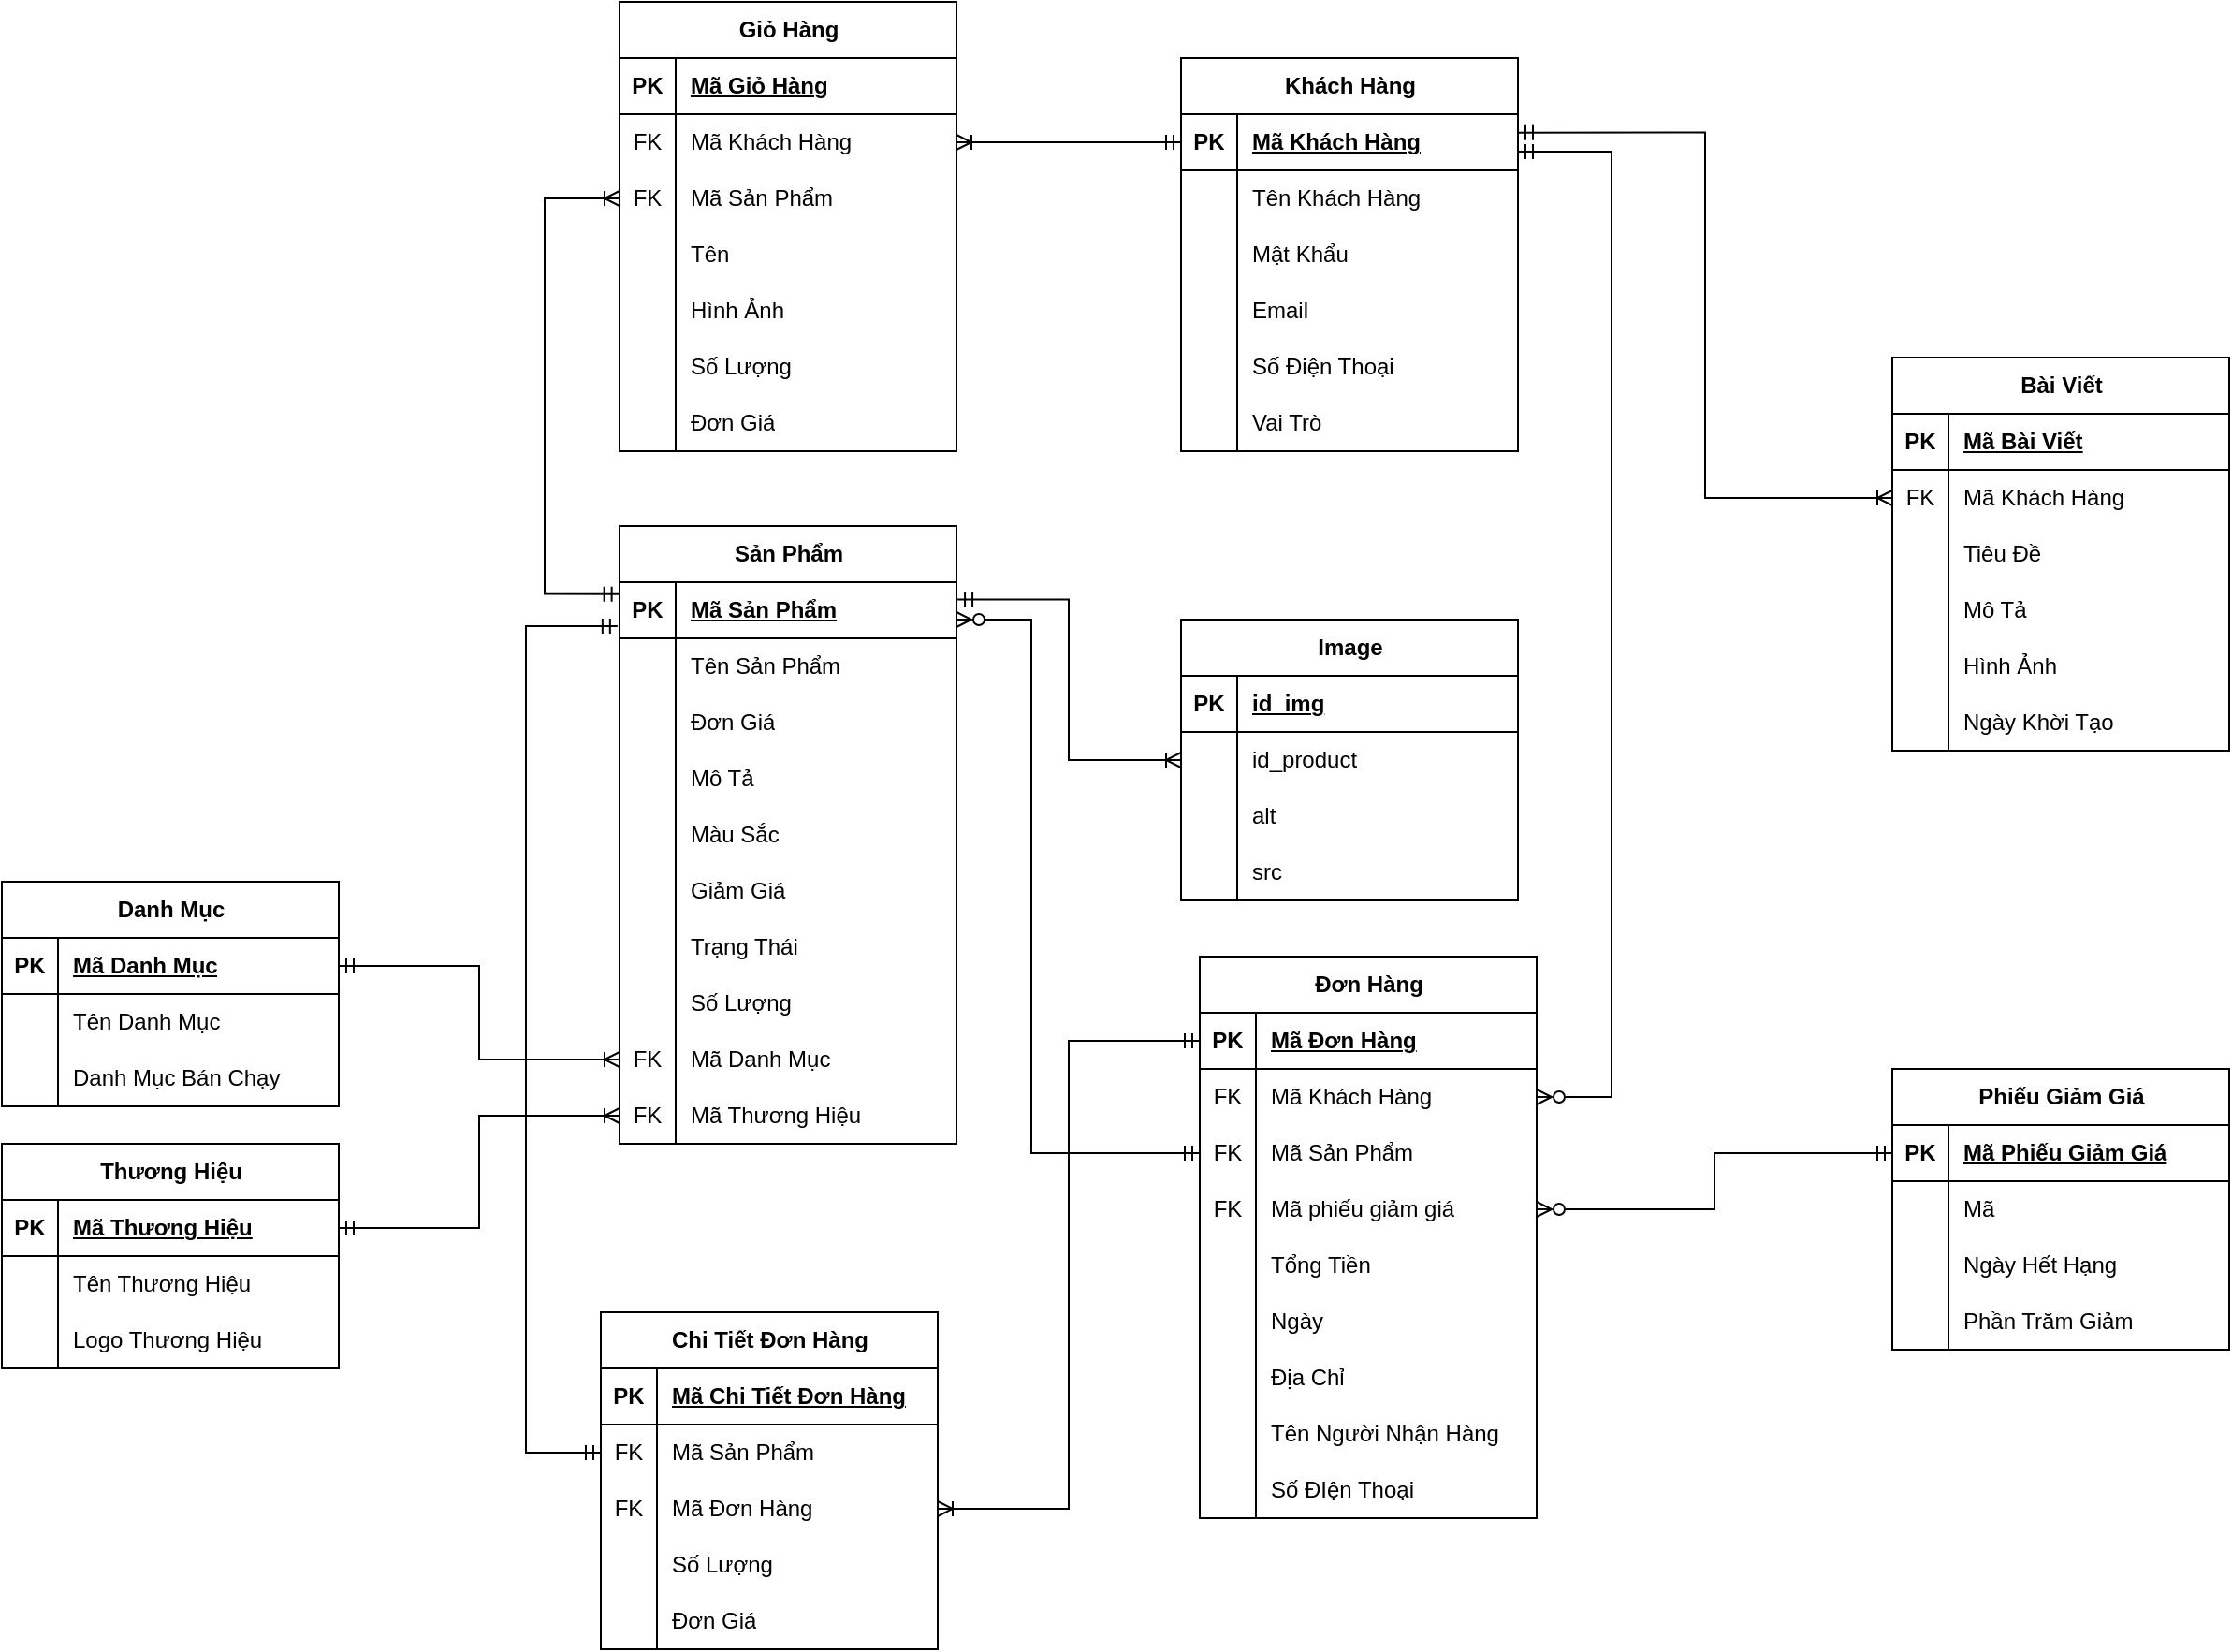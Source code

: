 <mxfile version="24.8.4">
  <diagram name="Page-1" id="Tq-clCiXal8a6BnfE8G9">
    <mxGraphModel dx="4350" dy="5203" grid="1" gridSize="10" guides="1" tooltips="1" connect="1" arrows="1" fold="1" page="1" pageScale="1" pageWidth="3300" pageHeight="4681" math="0" shadow="0">
      <root>
        <mxCell id="0" />
        <mxCell id="1" parent="0" />
        <mxCell id="RgD1qOLEufmgyu5U84ug-1" value="Sản Phẩm" style="shape=table;startSize=30;container=1;collapsible=1;childLayout=tableLayout;fixedRows=1;rowLines=0;fontStyle=1;align=center;resizeLast=1;html=1;" vertex="1" parent="1">
          <mxGeometry x="170" y="-70" width="180" height="330" as="geometry" />
        </mxCell>
        <mxCell id="RgD1qOLEufmgyu5U84ug-2" value="" style="shape=tableRow;horizontal=0;startSize=0;swimlaneHead=0;swimlaneBody=0;fillColor=none;collapsible=0;dropTarget=0;points=[[0,0.5],[1,0.5]];portConstraint=eastwest;top=0;left=0;right=0;bottom=1;" vertex="1" parent="RgD1qOLEufmgyu5U84ug-1">
          <mxGeometry y="30" width="180" height="30" as="geometry" />
        </mxCell>
        <mxCell id="RgD1qOLEufmgyu5U84ug-3" value="PK" style="shape=partialRectangle;connectable=0;fillColor=none;top=0;left=0;bottom=0;right=0;fontStyle=1;overflow=hidden;whiteSpace=wrap;html=1;" vertex="1" parent="RgD1qOLEufmgyu5U84ug-2">
          <mxGeometry width="30" height="30" as="geometry">
            <mxRectangle width="30" height="30" as="alternateBounds" />
          </mxGeometry>
        </mxCell>
        <mxCell id="RgD1qOLEufmgyu5U84ug-4" value="Mã Sản Phẩm" style="shape=partialRectangle;connectable=0;fillColor=none;top=0;left=0;bottom=0;right=0;align=left;spacingLeft=6;fontStyle=5;overflow=hidden;whiteSpace=wrap;html=1;" vertex="1" parent="RgD1qOLEufmgyu5U84ug-2">
          <mxGeometry x="30" width="150" height="30" as="geometry">
            <mxRectangle width="150" height="30" as="alternateBounds" />
          </mxGeometry>
        </mxCell>
        <mxCell id="RgD1qOLEufmgyu5U84ug-5" value="" style="shape=tableRow;horizontal=0;startSize=0;swimlaneHead=0;swimlaneBody=0;fillColor=none;collapsible=0;dropTarget=0;points=[[0,0.5],[1,0.5]];portConstraint=eastwest;top=0;left=0;right=0;bottom=0;" vertex="1" parent="RgD1qOLEufmgyu5U84ug-1">
          <mxGeometry y="60" width="180" height="30" as="geometry" />
        </mxCell>
        <mxCell id="RgD1qOLEufmgyu5U84ug-6" value="" style="shape=partialRectangle;connectable=0;fillColor=none;top=0;left=0;bottom=0;right=0;editable=1;overflow=hidden;whiteSpace=wrap;html=1;" vertex="1" parent="RgD1qOLEufmgyu5U84ug-5">
          <mxGeometry width="30" height="30" as="geometry">
            <mxRectangle width="30" height="30" as="alternateBounds" />
          </mxGeometry>
        </mxCell>
        <mxCell id="RgD1qOLEufmgyu5U84ug-7" value="Tên Sản Phẩm" style="shape=partialRectangle;connectable=0;fillColor=none;top=0;left=0;bottom=0;right=0;align=left;spacingLeft=6;overflow=hidden;whiteSpace=wrap;html=1;" vertex="1" parent="RgD1qOLEufmgyu5U84ug-5">
          <mxGeometry x="30" width="150" height="30" as="geometry">
            <mxRectangle width="150" height="30" as="alternateBounds" />
          </mxGeometry>
        </mxCell>
        <mxCell id="RgD1qOLEufmgyu5U84ug-8" value="" style="shape=tableRow;horizontal=0;startSize=0;swimlaneHead=0;swimlaneBody=0;fillColor=none;collapsible=0;dropTarget=0;points=[[0,0.5],[1,0.5]];portConstraint=eastwest;top=0;left=0;right=0;bottom=0;" vertex="1" parent="RgD1qOLEufmgyu5U84ug-1">
          <mxGeometry y="90" width="180" height="30" as="geometry" />
        </mxCell>
        <mxCell id="RgD1qOLEufmgyu5U84ug-9" value="" style="shape=partialRectangle;connectable=0;fillColor=none;top=0;left=0;bottom=0;right=0;editable=1;overflow=hidden;whiteSpace=wrap;html=1;" vertex="1" parent="RgD1qOLEufmgyu5U84ug-8">
          <mxGeometry width="30" height="30" as="geometry">
            <mxRectangle width="30" height="30" as="alternateBounds" />
          </mxGeometry>
        </mxCell>
        <mxCell id="RgD1qOLEufmgyu5U84ug-10" value="Đơn Giá" style="shape=partialRectangle;connectable=0;fillColor=none;top=0;left=0;bottom=0;right=0;align=left;spacingLeft=6;overflow=hidden;whiteSpace=wrap;html=1;" vertex="1" parent="RgD1qOLEufmgyu5U84ug-8">
          <mxGeometry x="30" width="150" height="30" as="geometry">
            <mxRectangle width="150" height="30" as="alternateBounds" />
          </mxGeometry>
        </mxCell>
        <mxCell id="RgD1qOLEufmgyu5U84ug-11" value="" style="shape=tableRow;horizontal=0;startSize=0;swimlaneHead=0;swimlaneBody=0;fillColor=none;collapsible=0;dropTarget=0;points=[[0,0.5],[1,0.5]];portConstraint=eastwest;top=0;left=0;right=0;bottom=0;" vertex="1" parent="RgD1qOLEufmgyu5U84ug-1">
          <mxGeometry y="120" width="180" height="30" as="geometry" />
        </mxCell>
        <mxCell id="RgD1qOLEufmgyu5U84ug-12" value="" style="shape=partialRectangle;connectable=0;fillColor=none;top=0;left=0;bottom=0;right=0;editable=1;overflow=hidden;whiteSpace=wrap;html=1;" vertex="1" parent="RgD1qOLEufmgyu5U84ug-11">
          <mxGeometry width="30" height="30" as="geometry">
            <mxRectangle width="30" height="30" as="alternateBounds" />
          </mxGeometry>
        </mxCell>
        <mxCell id="RgD1qOLEufmgyu5U84ug-13" value="Mô Tả" style="shape=partialRectangle;connectable=0;fillColor=none;top=0;left=0;bottom=0;right=0;align=left;spacingLeft=6;overflow=hidden;whiteSpace=wrap;html=1;" vertex="1" parent="RgD1qOLEufmgyu5U84ug-11">
          <mxGeometry x="30" width="150" height="30" as="geometry">
            <mxRectangle width="150" height="30" as="alternateBounds" />
          </mxGeometry>
        </mxCell>
        <mxCell id="RgD1qOLEufmgyu5U84ug-14" value="" style="shape=tableRow;horizontal=0;startSize=0;swimlaneHead=0;swimlaneBody=0;fillColor=none;collapsible=0;dropTarget=0;points=[[0,0.5],[1,0.5]];portConstraint=eastwest;top=0;left=0;right=0;bottom=0;" vertex="1" parent="RgD1qOLEufmgyu5U84ug-1">
          <mxGeometry y="150" width="180" height="30" as="geometry" />
        </mxCell>
        <mxCell id="RgD1qOLEufmgyu5U84ug-15" value="" style="shape=partialRectangle;connectable=0;fillColor=none;top=0;left=0;bottom=0;right=0;editable=1;overflow=hidden;whiteSpace=wrap;html=1;" vertex="1" parent="RgD1qOLEufmgyu5U84ug-14">
          <mxGeometry width="30" height="30" as="geometry">
            <mxRectangle width="30" height="30" as="alternateBounds" />
          </mxGeometry>
        </mxCell>
        <mxCell id="RgD1qOLEufmgyu5U84ug-16" value="Màu Sắc" style="shape=partialRectangle;connectable=0;fillColor=none;top=0;left=0;bottom=0;right=0;align=left;spacingLeft=6;overflow=hidden;whiteSpace=wrap;html=1;" vertex="1" parent="RgD1qOLEufmgyu5U84ug-14">
          <mxGeometry x="30" width="150" height="30" as="geometry">
            <mxRectangle width="150" height="30" as="alternateBounds" />
          </mxGeometry>
        </mxCell>
        <mxCell id="RgD1qOLEufmgyu5U84ug-17" style="shape=tableRow;horizontal=0;startSize=0;swimlaneHead=0;swimlaneBody=0;fillColor=none;collapsible=0;dropTarget=0;points=[[0,0.5],[1,0.5]];portConstraint=eastwest;top=0;left=0;right=0;bottom=0;" vertex="1" parent="RgD1qOLEufmgyu5U84ug-1">
          <mxGeometry y="180" width="180" height="30" as="geometry" />
        </mxCell>
        <mxCell id="RgD1qOLEufmgyu5U84ug-18" style="shape=partialRectangle;connectable=0;fillColor=none;top=0;left=0;bottom=0;right=0;editable=1;overflow=hidden;whiteSpace=wrap;html=1;" vertex="1" parent="RgD1qOLEufmgyu5U84ug-17">
          <mxGeometry width="30" height="30" as="geometry">
            <mxRectangle width="30" height="30" as="alternateBounds" />
          </mxGeometry>
        </mxCell>
        <mxCell id="RgD1qOLEufmgyu5U84ug-19" value="Giảm Giá" style="shape=partialRectangle;connectable=0;fillColor=none;top=0;left=0;bottom=0;right=0;align=left;spacingLeft=6;overflow=hidden;whiteSpace=wrap;html=1;" vertex="1" parent="RgD1qOLEufmgyu5U84ug-17">
          <mxGeometry x="30" width="150" height="30" as="geometry">
            <mxRectangle width="150" height="30" as="alternateBounds" />
          </mxGeometry>
        </mxCell>
        <mxCell id="RgD1qOLEufmgyu5U84ug-20" style="shape=tableRow;horizontal=0;startSize=0;swimlaneHead=0;swimlaneBody=0;fillColor=none;collapsible=0;dropTarget=0;points=[[0,0.5],[1,0.5]];portConstraint=eastwest;top=0;left=0;right=0;bottom=0;" vertex="1" parent="RgD1qOLEufmgyu5U84ug-1">
          <mxGeometry y="210" width="180" height="30" as="geometry" />
        </mxCell>
        <mxCell id="RgD1qOLEufmgyu5U84ug-21" style="shape=partialRectangle;connectable=0;fillColor=none;top=0;left=0;bottom=0;right=0;editable=1;overflow=hidden;whiteSpace=wrap;html=1;" vertex="1" parent="RgD1qOLEufmgyu5U84ug-20">
          <mxGeometry width="30" height="30" as="geometry">
            <mxRectangle width="30" height="30" as="alternateBounds" />
          </mxGeometry>
        </mxCell>
        <mxCell id="RgD1qOLEufmgyu5U84ug-22" value="Trạng Thái" style="shape=partialRectangle;connectable=0;fillColor=none;top=0;left=0;bottom=0;right=0;align=left;spacingLeft=6;overflow=hidden;whiteSpace=wrap;html=1;" vertex="1" parent="RgD1qOLEufmgyu5U84ug-20">
          <mxGeometry x="30" width="150" height="30" as="geometry">
            <mxRectangle width="150" height="30" as="alternateBounds" />
          </mxGeometry>
        </mxCell>
        <mxCell id="RgD1qOLEufmgyu5U84ug-23" style="shape=tableRow;horizontal=0;startSize=0;swimlaneHead=0;swimlaneBody=0;fillColor=none;collapsible=0;dropTarget=0;points=[[0,0.5],[1,0.5]];portConstraint=eastwest;top=0;left=0;right=0;bottom=0;" vertex="1" parent="RgD1qOLEufmgyu5U84ug-1">
          <mxGeometry y="240" width="180" height="30" as="geometry" />
        </mxCell>
        <mxCell id="RgD1qOLEufmgyu5U84ug-24" style="shape=partialRectangle;connectable=0;fillColor=none;top=0;left=0;bottom=0;right=0;editable=1;overflow=hidden;whiteSpace=wrap;html=1;" vertex="1" parent="RgD1qOLEufmgyu5U84ug-23">
          <mxGeometry width="30" height="30" as="geometry">
            <mxRectangle width="30" height="30" as="alternateBounds" />
          </mxGeometry>
        </mxCell>
        <mxCell id="RgD1qOLEufmgyu5U84ug-25" value="Số Lượng" style="shape=partialRectangle;connectable=0;fillColor=none;top=0;left=0;bottom=0;right=0;align=left;spacingLeft=6;overflow=hidden;whiteSpace=wrap;html=1;" vertex="1" parent="RgD1qOLEufmgyu5U84ug-23">
          <mxGeometry x="30" width="150" height="30" as="geometry">
            <mxRectangle width="150" height="30" as="alternateBounds" />
          </mxGeometry>
        </mxCell>
        <mxCell id="RgD1qOLEufmgyu5U84ug-26" value="" style="shape=tableRow;horizontal=0;startSize=0;swimlaneHead=0;swimlaneBody=0;fillColor=none;collapsible=0;dropTarget=0;points=[[0,0.5],[1,0.5]];portConstraint=eastwest;top=0;left=0;right=0;bottom=0;" vertex="1" parent="RgD1qOLEufmgyu5U84ug-1">
          <mxGeometry y="270" width="180" height="30" as="geometry" />
        </mxCell>
        <mxCell id="RgD1qOLEufmgyu5U84ug-27" value="FK" style="shape=partialRectangle;connectable=0;fillColor=none;top=0;left=0;bottom=0;right=0;editable=1;overflow=hidden;whiteSpace=wrap;html=1;" vertex="1" parent="RgD1qOLEufmgyu5U84ug-26">
          <mxGeometry width="30" height="30" as="geometry">
            <mxRectangle width="30" height="30" as="alternateBounds" />
          </mxGeometry>
        </mxCell>
        <mxCell id="RgD1qOLEufmgyu5U84ug-28" value="Mã Danh Mục" style="shape=partialRectangle;connectable=0;fillColor=none;top=0;left=0;bottom=0;right=0;align=left;spacingLeft=6;overflow=hidden;whiteSpace=wrap;html=1;" vertex="1" parent="RgD1qOLEufmgyu5U84ug-26">
          <mxGeometry x="30" width="150" height="30" as="geometry">
            <mxRectangle width="150" height="30" as="alternateBounds" />
          </mxGeometry>
        </mxCell>
        <mxCell id="RgD1qOLEufmgyu5U84ug-29" style="shape=tableRow;horizontal=0;startSize=0;swimlaneHead=0;swimlaneBody=0;fillColor=none;collapsible=0;dropTarget=0;points=[[0,0.5],[1,0.5]];portConstraint=eastwest;top=0;left=0;right=0;bottom=0;" vertex="1" parent="RgD1qOLEufmgyu5U84ug-1">
          <mxGeometry y="300" width="180" height="30" as="geometry" />
        </mxCell>
        <mxCell id="RgD1qOLEufmgyu5U84ug-30" value="FK" style="shape=partialRectangle;connectable=0;fillColor=none;top=0;left=0;bottom=0;right=0;editable=1;overflow=hidden;whiteSpace=wrap;html=1;" vertex="1" parent="RgD1qOLEufmgyu5U84ug-29">
          <mxGeometry width="30" height="30" as="geometry">
            <mxRectangle width="30" height="30" as="alternateBounds" />
          </mxGeometry>
        </mxCell>
        <mxCell id="RgD1qOLEufmgyu5U84ug-31" value="Mã Thương Hiệu" style="shape=partialRectangle;connectable=0;fillColor=none;top=0;left=0;bottom=0;right=0;align=left;spacingLeft=6;overflow=hidden;whiteSpace=wrap;html=1;" vertex="1" parent="RgD1qOLEufmgyu5U84ug-29">
          <mxGeometry x="30" width="150" height="30" as="geometry">
            <mxRectangle width="150" height="30" as="alternateBounds" />
          </mxGeometry>
        </mxCell>
        <mxCell id="RgD1qOLEufmgyu5U84ug-32" value="Danh Mục" style="shape=table;startSize=30;container=1;collapsible=1;childLayout=tableLayout;fixedRows=1;rowLines=0;fontStyle=1;align=center;resizeLast=1;html=1;" vertex="1" parent="1">
          <mxGeometry x="-160" y="120" width="180" height="120" as="geometry" />
        </mxCell>
        <mxCell id="RgD1qOLEufmgyu5U84ug-33" value="" style="shape=tableRow;horizontal=0;startSize=0;swimlaneHead=0;swimlaneBody=0;fillColor=none;collapsible=0;dropTarget=0;points=[[0,0.5],[1,0.5]];portConstraint=eastwest;top=0;left=0;right=0;bottom=1;" vertex="1" parent="RgD1qOLEufmgyu5U84ug-32">
          <mxGeometry y="30" width="180" height="30" as="geometry" />
        </mxCell>
        <mxCell id="RgD1qOLEufmgyu5U84ug-34" value="PK" style="shape=partialRectangle;connectable=0;fillColor=none;top=0;left=0;bottom=0;right=0;fontStyle=1;overflow=hidden;whiteSpace=wrap;html=1;" vertex="1" parent="RgD1qOLEufmgyu5U84ug-33">
          <mxGeometry width="30" height="30" as="geometry">
            <mxRectangle width="30" height="30" as="alternateBounds" />
          </mxGeometry>
        </mxCell>
        <mxCell id="RgD1qOLEufmgyu5U84ug-35" value="Mã Danh Mục" style="shape=partialRectangle;connectable=0;fillColor=none;top=0;left=0;bottom=0;right=0;align=left;spacingLeft=6;fontStyle=5;overflow=hidden;whiteSpace=wrap;html=1;" vertex="1" parent="RgD1qOLEufmgyu5U84ug-33">
          <mxGeometry x="30" width="150" height="30" as="geometry">
            <mxRectangle width="150" height="30" as="alternateBounds" />
          </mxGeometry>
        </mxCell>
        <mxCell id="RgD1qOLEufmgyu5U84ug-36" value="" style="shape=tableRow;horizontal=0;startSize=0;swimlaneHead=0;swimlaneBody=0;fillColor=none;collapsible=0;dropTarget=0;points=[[0,0.5],[1,0.5]];portConstraint=eastwest;top=0;left=0;right=0;bottom=0;" vertex="1" parent="RgD1qOLEufmgyu5U84ug-32">
          <mxGeometry y="60" width="180" height="30" as="geometry" />
        </mxCell>
        <mxCell id="RgD1qOLEufmgyu5U84ug-37" value="" style="shape=partialRectangle;connectable=0;fillColor=none;top=0;left=0;bottom=0;right=0;editable=1;overflow=hidden;whiteSpace=wrap;html=1;" vertex="1" parent="RgD1qOLEufmgyu5U84ug-36">
          <mxGeometry width="30" height="30" as="geometry">
            <mxRectangle width="30" height="30" as="alternateBounds" />
          </mxGeometry>
        </mxCell>
        <mxCell id="RgD1qOLEufmgyu5U84ug-38" value="Tên Danh Mục" style="shape=partialRectangle;connectable=0;fillColor=none;top=0;left=0;bottom=0;right=0;align=left;spacingLeft=6;overflow=hidden;whiteSpace=wrap;html=1;" vertex="1" parent="RgD1qOLEufmgyu5U84ug-36">
          <mxGeometry x="30" width="150" height="30" as="geometry">
            <mxRectangle width="150" height="30" as="alternateBounds" />
          </mxGeometry>
        </mxCell>
        <mxCell id="RgD1qOLEufmgyu5U84ug-39" style="shape=tableRow;horizontal=0;startSize=0;swimlaneHead=0;swimlaneBody=0;fillColor=none;collapsible=0;dropTarget=0;points=[[0,0.5],[1,0.5]];portConstraint=eastwest;top=0;left=0;right=0;bottom=0;" vertex="1" parent="RgD1qOLEufmgyu5U84ug-32">
          <mxGeometry y="90" width="180" height="30" as="geometry" />
        </mxCell>
        <mxCell id="RgD1qOLEufmgyu5U84ug-40" style="shape=partialRectangle;connectable=0;fillColor=none;top=0;left=0;bottom=0;right=0;editable=1;overflow=hidden;whiteSpace=wrap;html=1;" vertex="1" parent="RgD1qOLEufmgyu5U84ug-39">
          <mxGeometry width="30" height="30" as="geometry">
            <mxRectangle width="30" height="30" as="alternateBounds" />
          </mxGeometry>
        </mxCell>
        <mxCell id="RgD1qOLEufmgyu5U84ug-41" value="Danh Mục Bán Chạy" style="shape=partialRectangle;connectable=0;fillColor=none;top=0;left=0;bottom=0;right=0;align=left;spacingLeft=6;overflow=hidden;whiteSpace=wrap;html=1;" vertex="1" parent="RgD1qOLEufmgyu5U84ug-39">
          <mxGeometry x="30" width="150" height="30" as="geometry">
            <mxRectangle width="150" height="30" as="alternateBounds" />
          </mxGeometry>
        </mxCell>
        <mxCell id="RgD1qOLEufmgyu5U84ug-42" value="Chi Tiết Đơn Hàng" style="shape=table;startSize=30;container=1;collapsible=1;childLayout=tableLayout;fixedRows=1;rowLines=0;fontStyle=1;align=center;resizeLast=1;html=1;" vertex="1" parent="1">
          <mxGeometry x="160" y="350" width="180" height="180" as="geometry" />
        </mxCell>
        <mxCell id="RgD1qOLEufmgyu5U84ug-43" value="" style="shape=tableRow;horizontal=0;startSize=0;swimlaneHead=0;swimlaneBody=0;fillColor=none;collapsible=0;dropTarget=0;points=[[0,0.5],[1,0.5]];portConstraint=eastwest;top=0;left=0;right=0;bottom=1;" vertex="1" parent="RgD1qOLEufmgyu5U84ug-42">
          <mxGeometry y="30" width="180" height="30" as="geometry" />
        </mxCell>
        <mxCell id="RgD1qOLEufmgyu5U84ug-44" value="PK" style="shape=partialRectangle;connectable=0;fillColor=none;top=0;left=0;bottom=0;right=0;fontStyle=1;overflow=hidden;whiteSpace=wrap;html=1;" vertex="1" parent="RgD1qOLEufmgyu5U84ug-43">
          <mxGeometry width="30" height="30" as="geometry">
            <mxRectangle width="30" height="30" as="alternateBounds" />
          </mxGeometry>
        </mxCell>
        <mxCell id="RgD1qOLEufmgyu5U84ug-45" value="Mã Chi Tiết Đơn Hàng" style="shape=partialRectangle;connectable=0;fillColor=none;top=0;left=0;bottom=0;right=0;align=left;spacingLeft=6;fontStyle=5;overflow=hidden;whiteSpace=wrap;html=1;" vertex="1" parent="RgD1qOLEufmgyu5U84ug-43">
          <mxGeometry x="30" width="150" height="30" as="geometry">
            <mxRectangle width="150" height="30" as="alternateBounds" />
          </mxGeometry>
        </mxCell>
        <mxCell id="RgD1qOLEufmgyu5U84ug-46" value="" style="shape=tableRow;horizontal=0;startSize=0;swimlaneHead=0;swimlaneBody=0;fillColor=none;collapsible=0;dropTarget=0;points=[[0,0.5],[1,0.5]];portConstraint=eastwest;top=0;left=0;right=0;bottom=0;" vertex="1" parent="RgD1qOLEufmgyu5U84ug-42">
          <mxGeometry y="60" width="180" height="30" as="geometry" />
        </mxCell>
        <mxCell id="RgD1qOLEufmgyu5U84ug-47" value="FK" style="shape=partialRectangle;connectable=0;fillColor=none;top=0;left=0;bottom=0;right=0;editable=1;overflow=hidden;whiteSpace=wrap;html=1;" vertex="1" parent="RgD1qOLEufmgyu5U84ug-46">
          <mxGeometry width="30" height="30" as="geometry">
            <mxRectangle width="30" height="30" as="alternateBounds" />
          </mxGeometry>
        </mxCell>
        <mxCell id="RgD1qOLEufmgyu5U84ug-48" value="Mã Sản Phẩm" style="shape=partialRectangle;connectable=0;fillColor=none;top=0;left=0;bottom=0;right=0;align=left;spacingLeft=6;overflow=hidden;whiteSpace=wrap;html=1;" vertex="1" parent="RgD1qOLEufmgyu5U84ug-46">
          <mxGeometry x="30" width="150" height="30" as="geometry">
            <mxRectangle width="150" height="30" as="alternateBounds" />
          </mxGeometry>
        </mxCell>
        <mxCell id="RgD1qOLEufmgyu5U84ug-49" value="" style="shape=tableRow;horizontal=0;startSize=0;swimlaneHead=0;swimlaneBody=0;fillColor=none;collapsible=0;dropTarget=0;points=[[0,0.5],[1,0.5]];portConstraint=eastwest;top=0;left=0;right=0;bottom=0;" vertex="1" parent="RgD1qOLEufmgyu5U84ug-42">
          <mxGeometry y="90" width="180" height="30" as="geometry" />
        </mxCell>
        <mxCell id="RgD1qOLEufmgyu5U84ug-50" value="FK" style="shape=partialRectangle;connectable=0;fillColor=none;top=0;left=0;bottom=0;right=0;editable=1;overflow=hidden;whiteSpace=wrap;html=1;" vertex="1" parent="RgD1qOLEufmgyu5U84ug-49">
          <mxGeometry width="30" height="30" as="geometry">
            <mxRectangle width="30" height="30" as="alternateBounds" />
          </mxGeometry>
        </mxCell>
        <mxCell id="RgD1qOLEufmgyu5U84ug-51" value="Mã Đơn Hàng" style="shape=partialRectangle;connectable=0;fillColor=none;top=0;left=0;bottom=0;right=0;align=left;spacingLeft=6;overflow=hidden;whiteSpace=wrap;html=1;" vertex="1" parent="RgD1qOLEufmgyu5U84ug-49">
          <mxGeometry x="30" width="150" height="30" as="geometry">
            <mxRectangle width="150" height="30" as="alternateBounds" />
          </mxGeometry>
        </mxCell>
        <mxCell id="RgD1qOLEufmgyu5U84ug-52" value="" style="shape=tableRow;horizontal=0;startSize=0;swimlaneHead=0;swimlaneBody=0;fillColor=none;collapsible=0;dropTarget=0;points=[[0,0.5],[1,0.5]];portConstraint=eastwest;top=0;left=0;right=0;bottom=0;" vertex="1" parent="RgD1qOLEufmgyu5U84ug-42">
          <mxGeometry y="120" width="180" height="30" as="geometry" />
        </mxCell>
        <mxCell id="RgD1qOLEufmgyu5U84ug-53" value="" style="shape=partialRectangle;connectable=0;fillColor=none;top=0;left=0;bottom=0;right=0;editable=1;overflow=hidden;whiteSpace=wrap;html=1;" vertex="1" parent="RgD1qOLEufmgyu5U84ug-52">
          <mxGeometry width="30" height="30" as="geometry">
            <mxRectangle width="30" height="30" as="alternateBounds" />
          </mxGeometry>
        </mxCell>
        <mxCell id="RgD1qOLEufmgyu5U84ug-54" value="Số Lượng" style="shape=partialRectangle;connectable=0;fillColor=none;top=0;left=0;bottom=0;right=0;align=left;spacingLeft=6;overflow=hidden;whiteSpace=wrap;html=1;" vertex="1" parent="RgD1qOLEufmgyu5U84ug-52">
          <mxGeometry x="30" width="150" height="30" as="geometry">
            <mxRectangle width="150" height="30" as="alternateBounds" />
          </mxGeometry>
        </mxCell>
        <mxCell id="RgD1qOLEufmgyu5U84ug-55" value="" style="shape=tableRow;horizontal=0;startSize=0;swimlaneHead=0;swimlaneBody=0;fillColor=none;collapsible=0;dropTarget=0;points=[[0,0.5],[1,0.5]];portConstraint=eastwest;top=0;left=0;right=0;bottom=0;" vertex="1" parent="RgD1qOLEufmgyu5U84ug-42">
          <mxGeometry y="150" width="180" height="30" as="geometry" />
        </mxCell>
        <mxCell id="RgD1qOLEufmgyu5U84ug-56" value="" style="shape=partialRectangle;connectable=0;fillColor=none;top=0;left=0;bottom=0;right=0;editable=1;overflow=hidden;whiteSpace=wrap;html=1;" vertex="1" parent="RgD1qOLEufmgyu5U84ug-55">
          <mxGeometry width="30" height="30" as="geometry">
            <mxRectangle width="30" height="30" as="alternateBounds" />
          </mxGeometry>
        </mxCell>
        <mxCell id="RgD1qOLEufmgyu5U84ug-57" value="Đơn Giá" style="shape=partialRectangle;connectable=0;fillColor=none;top=0;left=0;bottom=0;right=0;align=left;spacingLeft=6;overflow=hidden;whiteSpace=wrap;html=1;" vertex="1" parent="RgD1qOLEufmgyu5U84ug-55">
          <mxGeometry x="30" width="150" height="30" as="geometry">
            <mxRectangle width="150" height="30" as="alternateBounds" />
          </mxGeometry>
        </mxCell>
        <mxCell id="RgD1qOLEufmgyu5U84ug-61" value="Khách Hàng" style="shape=table;startSize=30;container=1;collapsible=1;childLayout=tableLayout;fixedRows=1;rowLines=0;fontStyle=1;align=center;resizeLast=1;html=1;" vertex="1" parent="1">
          <mxGeometry x="470" y="-320" width="180" height="210" as="geometry" />
        </mxCell>
        <mxCell id="RgD1qOLEufmgyu5U84ug-62" value="" style="shape=tableRow;horizontal=0;startSize=0;swimlaneHead=0;swimlaneBody=0;fillColor=none;collapsible=0;dropTarget=0;points=[[0,0.5],[1,0.5]];portConstraint=eastwest;top=0;left=0;right=0;bottom=1;" vertex="1" parent="RgD1qOLEufmgyu5U84ug-61">
          <mxGeometry y="30" width="180" height="30" as="geometry" />
        </mxCell>
        <mxCell id="RgD1qOLEufmgyu5U84ug-63" value="PK" style="shape=partialRectangle;connectable=0;fillColor=none;top=0;left=0;bottom=0;right=0;fontStyle=1;overflow=hidden;whiteSpace=wrap;html=1;" vertex="1" parent="RgD1qOLEufmgyu5U84ug-62">
          <mxGeometry width="30" height="30" as="geometry">
            <mxRectangle width="30" height="30" as="alternateBounds" />
          </mxGeometry>
        </mxCell>
        <mxCell id="RgD1qOLEufmgyu5U84ug-64" value="Mã Khách Hàng" style="shape=partialRectangle;connectable=0;fillColor=none;top=0;left=0;bottom=0;right=0;align=left;spacingLeft=6;fontStyle=5;overflow=hidden;whiteSpace=wrap;html=1;" vertex="1" parent="RgD1qOLEufmgyu5U84ug-62">
          <mxGeometry x="30" width="150" height="30" as="geometry">
            <mxRectangle width="150" height="30" as="alternateBounds" />
          </mxGeometry>
        </mxCell>
        <mxCell id="RgD1qOLEufmgyu5U84ug-65" value="" style="shape=tableRow;horizontal=0;startSize=0;swimlaneHead=0;swimlaneBody=0;fillColor=none;collapsible=0;dropTarget=0;points=[[0,0.5],[1,0.5]];portConstraint=eastwest;top=0;left=0;right=0;bottom=0;" vertex="1" parent="RgD1qOLEufmgyu5U84ug-61">
          <mxGeometry y="60" width="180" height="30" as="geometry" />
        </mxCell>
        <mxCell id="RgD1qOLEufmgyu5U84ug-66" value="" style="shape=partialRectangle;connectable=0;fillColor=none;top=0;left=0;bottom=0;right=0;editable=1;overflow=hidden;whiteSpace=wrap;html=1;" vertex="1" parent="RgD1qOLEufmgyu5U84ug-65">
          <mxGeometry width="30" height="30" as="geometry">
            <mxRectangle width="30" height="30" as="alternateBounds" />
          </mxGeometry>
        </mxCell>
        <mxCell id="RgD1qOLEufmgyu5U84ug-67" value="Tên Khách Hàng" style="shape=partialRectangle;connectable=0;fillColor=none;top=0;left=0;bottom=0;right=0;align=left;spacingLeft=6;overflow=hidden;whiteSpace=wrap;html=1;" vertex="1" parent="RgD1qOLEufmgyu5U84ug-65">
          <mxGeometry x="30" width="150" height="30" as="geometry">
            <mxRectangle width="150" height="30" as="alternateBounds" />
          </mxGeometry>
        </mxCell>
        <mxCell id="RgD1qOLEufmgyu5U84ug-68" value="" style="shape=tableRow;horizontal=0;startSize=0;swimlaneHead=0;swimlaneBody=0;fillColor=none;collapsible=0;dropTarget=0;points=[[0,0.5],[1,0.5]];portConstraint=eastwest;top=0;left=0;right=0;bottom=0;" vertex="1" parent="RgD1qOLEufmgyu5U84ug-61">
          <mxGeometry y="90" width="180" height="30" as="geometry" />
        </mxCell>
        <mxCell id="RgD1qOLEufmgyu5U84ug-69" value="" style="shape=partialRectangle;connectable=0;fillColor=none;top=0;left=0;bottom=0;right=0;editable=1;overflow=hidden;whiteSpace=wrap;html=1;" vertex="1" parent="RgD1qOLEufmgyu5U84ug-68">
          <mxGeometry width="30" height="30" as="geometry">
            <mxRectangle width="30" height="30" as="alternateBounds" />
          </mxGeometry>
        </mxCell>
        <mxCell id="RgD1qOLEufmgyu5U84ug-70" value="Mật Khẩu" style="shape=partialRectangle;connectable=0;fillColor=none;top=0;left=0;bottom=0;right=0;align=left;spacingLeft=6;overflow=hidden;whiteSpace=wrap;html=1;" vertex="1" parent="RgD1qOLEufmgyu5U84ug-68">
          <mxGeometry x="30" width="150" height="30" as="geometry">
            <mxRectangle width="150" height="30" as="alternateBounds" />
          </mxGeometry>
        </mxCell>
        <mxCell id="RgD1qOLEufmgyu5U84ug-71" value="" style="shape=tableRow;horizontal=0;startSize=0;swimlaneHead=0;swimlaneBody=0;fillColor=none;collapsible=0;dropTarget=0;points=[[0,0.5],[1,0.5]];portConstraint=eastwest;top=0;left=0;right=0;bottom=0;" vertex="1" parent="RgD1qOLEufmgyu5U84ug-61">
          <mxGeometry y="120" width="180" height="30" as="geometry" />
        </mxCell>
        <mxCell id="RgD1qOLEufmgyu5U84ug-72" value="" style="shape=partialRectangle;connectable=0;fillColor=none;top=0;left=0;bottom=0;right=0;editable=1;overflow=hidden;whiteSpace=wrap;html=1;" vertex="1" parent="RgD1qOLEufmgyu5U84ug-71">
          <mxGeometry width="30" height="30" as="geometry">
            <mxRectangle width="30" height="30" as="alternateBounds" />
          </mxGeometry>
        </mxCell>
        <mxCell id="RgD1qOLEufmgyu5U84ug-73" value="Email" style="shape=partialRectangle;connectable=0;fillColor=none;top=0;left=0;bottom=0;right=0;align=left;spacingLeft=6;overflow=hidden;whiteSpace=wrap;html=1;" vertex="1" parent="RgD1qOLEufmgyu5U84ug-71">
          <mxGeometry x="30" width="150" height="30" as="geometry">
            <mxRectangle width="150" height="30" as="alternateBounds" />
          </mxGeometry>
        </mxCell>
        <mxCell id="RgD1qOLEufmgyu5U84ug-74" value="" style="shape=tableRow;horizontal=0;startSize=0;swimlaneHead=0;swimlaneBody=0;fillColor=none;collapsible=0;dropTarget=0;points=[[0,0.5],[1,0.5]];portConstraint=eastwest;top=0;left=0;right=0;bottom=0;" vertex="1" parent="RgD1qOLEufmgyu5U84ug-61">
          <mxGeometry y="150" width="180" height="30" as="geometry" />
        </mxCell>
        <mxCell id="RgD1qOLEufmgyu5U84ug-75" value="" style="shape=partialRectangle;connectable=0;fillColor=none;top=0;left=0;bottom=0;right=0;editable=1;overflow=hidden;whiteSpace=wrap;html=1;" vertex="1" parent="RgD1qOLEufmgyu5U84ug-74">
          <mxGeometry width="30" height="30" as="geometry">
            <mxRectangle width="30" height="30" as="alternateBounds" />
          </mxGeometry>
        </mxCell>
        <mxCell id="RgD1qOLEufmgyu5U84ug-76" value="Số Điện Thoại" style="shape=partialRectangle;connectable=0;fillColor=none;top=0;left=0;bottom=0;right=0;align=left;spacingLeft=6;overflow=hidden;whiteSpace=wrap;html=1;" vertex="1" parent="RgD1qOLEufmgyu5U84ug-74">
          <mxGeometry x="30" width="150" height="30" as="geometry">
            <mxRectangle width="150" height="30" as="alternateBounds" />
          </mxGeometry>
        </mxCell>
        <mxCell id="RgD1qOLEufmgyu5U84ug-77" style="shape=tableRow;horizontal=0;startSize=0;swimlaneHead=0;swimlaneBody=0;fillColor=none;collapsible=0;dropTarget=0;points=[[0,0.5],[1,0.5]];portConstraint=eastwest;top=0;left=0;right=0;bottom=0;" vertex="1" parent="RgD1qOLEufmgyu5U84ug-61">
          <mxGeometry y="180" width="180" height="30" as="geometry" />
        </mxCell>
        <mxCell id="RgD1qOLEufmgyu5U84ug-78" style="shape=partialRectangle;connectable=0;fillColor=none;top=0;left=0;bottom=0;right=0;editable=1;overflow=hidden;whiteSpace=wrap;html=1;" vertex="1" parent="RgD1qOLEufmgyu5U84ug-77">
          <mxGeometry width="30" height="30" as="geometry">
            <mxRectangle width="30" height="30" as="alternateBounds" />
          </mxGeometry>
        </mxCell>
        <mxCell id="RgD1qOLEufmgyu5U84ug-79" value="Vai Trò" style="shape=partialRectangle;connectable=0;fillColor=none;top=0;left=0;bottom=0;right=0;align=left;spacingLeft=6;overflow=hidden;whiteSpace=wrap;html=1;" vertex="1" parent="RgD1qOLEufmgyu5U84ug-77">
          <mxGeometry x="30" width="150" height="30" as="geometry">
            <mxRectangle width="150" height="30" as="alternateBounds" />
          </mxGeometry>
        </mxCell>
        <mxCell id="RgD1qOLEufmgyu5U84ug-80" value="Phiếu Giảm Giá" style="shape=table;startSize=30;container=1;collapsible=1;childLayout=tableLayout;fixedRows=1;rowLines=0;fontStyle=1;align=center;resizeLast=1;html=1;" vertex="1" parent="1">
          <mxGeometry x="850" y="220" width="180" height="150" as="geometry" />
        </mxCell>
        <mxCell id="RgD1qOLEufmgyu5U84ug-81" value="" style="shape=tableRow;horizontal=0;startSize=0;swimlaneHead=0;swimlaneBody=0;fillColor=none;collapsible=0;dropTarget=0;points=[[0,0.5],[1,0.5]];portConstraint=eastwest;top=0;left=0;right=0;bottom=1;" vertex="1" parent="RgD1qOLEufmgyu5U84ug-80">
          <mxGeometry y="30" width="180" height="30" as="geometry" />
        </mxCell>
        <mxCell id="RgD1qOLEufmgyu5U84ug-82" value="PK" style="shape=partialRectangle;connectable=0;fillColor=none;top=0;left=0;bottom=0;right=0;fontStyle=1;overflow=hidden;whiteSpace=wrap;html=1;" vertex="1" parent="RgD1qOLEufmgyu5U84ug-81">
          <mxGeometry width="30" height="30" as="geometry">
            <mxRectangle width="30" height="30" as="alternateBounds" />
          </mxGeometry>
        </mxCell>
        <mxCell id="RgD1qOLEufmgyu5U84ug-83" value="Mã Phiếu Giảm Giá" style="shape=partialRectangle;connectable=0;fillColor=none;top=0;left=0;bottom=0;right=0;align=left;spacingLeft=6;fontStyle=5;overflow=hidden;whiteSpace=wrap;html=1;" vertex="1" parent="RgD1qOLEufmgyu5U84ug-81">
          <mxGeometry x="30" width="150" height="30" as="geometry">
            <mxRectangle width="150" height="30" as="alternateBounds" />
          </mxGeometry>
        </mxCell>
        <mxCell id="RgD1qOLEufmgyu5U84ug-84" value="" style="shape=tableRow;horizontal=0;startSize=0;swimlaneHead=0;swimlaneBody=0;fillColor=none;collapsible=0;dropTarget=0;points=[[0,0.5],[1,0.5]];portConstraint=eastwest;top=0;left=0;right=0;bottom=0;" vertex="1" parent="RgD1qOLEufmgyu5U84ug-80">
          <mxGeometry y="60" width="180" height="30" as="geometry" />
        </mxCell>
        <mxCell id="RgD1qOLEufmgyu5U84ug-85" value="" style="shape=partialRectangle;connectable=0;fillColor=none;top=0;left=0;bottom=0;right=0;editable=1;overflow=hidden;whiteSpace=wrap;html=1;" vertex="1" parent="RgD1qOLEufmgyu5U84ug-84">
          <mxGeometry width="30" height="30" as="geometry">
            <mxRectangle width="30" height="30" as="alternateBounds" />
          </mxGeometry>
        </mxCell>
        <mxCell id="RgD1qOLEufmgyu5U84ug-86" value="Mã" style="shape=partialRectangle;connectable=0;fillColor=none;top=0;left=0;bottom=0;right=0;align=left;spacingLeft=6;overflow=hidden;whiteSpace=wrap;html=1;" vertex="1" parent="RgD1qOLEufmgyu5U84ug-84">
          <mxGeometry x="30" width="150" height="30" as="geometry">
            <mxRectangle width="150" height="30" as="alternateBounds" />
          </mxGeometry>
        </mxCell>
        <mxCell id="RgD1qOLEufmgyu5U84ug-87" value="" style="shape=tableRow;horizontal=0;startSize=0;swimlaneHead=0;swimlaneBody=0;fillColor=none;collapsible=0;dropTarget=0;points=[[0,0.5],[1,0.5]];portConstraint=eastwest;top=0;left=0;right=0;bottom=0;" vertex="1" parent="RgD1qOLEufmgyu5U84ug-80">
          <mxGeometry y="90" width="180" height="30" as="geometry" />
        </mxCell>
        <mxCell id="RgD1qOLEufmgyu5U84ug-88" value="" style="shape=partialRectangle;connectable=0;fillColor=none;top=0;left=0;bottom=0;right=0;editable=1;overflow=hidden;whiteSpace=wrap;html=1;" vertex="1" parent="RgD1qOLEufmgyu5U84ug-87">
          <mxGeometry width="30" height="30" as="geometry">
            <mxRectangle width="30" height="30" as="alternateBounds" />
          </mxGeometry>
        </mxCell>
        <mxCell id="RgD1qOLEufmgyu5U84ug-89" value="Ngày Hết Hạng" style="shape=partialRectangle;connectable=0;fillColor=none;top=0;left=0;bottom=0;right=0;align=left;spacingLeft=6;overflow=hidden;whiteSpace=wrap;html=1;" vertex="1" parent="RgD1qOLEufmgyu5U84ug-87">
          <mxGeometry x="30" width="150" height="30" as="geometry">
            <mxRectangle width="150" height="30" as="alternateBounds" />
          </mxGeometry>
        </mxCell>
        <mxCell id="RgD1qOLEufmgyu5U84ug-90" style="shape=tableRow;horizontal=0;startSize=0;swimlaneHead=0;swimlaneBody=0;fillColor=none;collapsible=0;dropTarget=0;points=[[0,0.5],[1,0.5]];portConstraint=eastwest;top=0;left=0;right=0;bottom=0;" vertex="1" parent="RgD1qOLEufmgyu5U84ug-80">
          <mxGeometry y="120" width="180" height="30" as="geometry" />
        </mxCell>
        <mxCell id="RgD1qOLEufmgyu5U84ug-91" style="shape=partialRectangle;connectable=0;fillColor=none;top=0;left=0;bottom=0;right=0;editable=1;overflow=hidden;whiteSpace=wrap;html=1;" vertex="1" parent="RgD1qOLEufmgyu5U84ug-90">
          <mxGeometry width="30" height="30" as="geometry">
            <mxRectangle width="30" height="30" as="alternateBounds" />
          </mxGeometry>
        </mxCell>
        <mxCell id="RgD1qOLEufmgyu5U84ug-92" value="Phần Trăm Giảm" style="shape=partialRectangle;connectable=0;fillColor=none;top=0;left=0;bottom=0;right=0;align=left;spacingLeft=6;overflow=hidden;whiteSpace=wrap;html=1;" vertex="1" parent="RgD1qOLEufmgyu5U84ug-90">
          <mxGeometry x="30" width="150" height="30" as="geometry">
            <mxRectangle width="150" height="30" as="alternateBounds" />
          </mxGeometry>
        </mxCell>
        <mxCell id="RgD1qOLEufmgyu5U84ug-93" value="&lt;font style=&quot;vertical-align: inherit;&quot;&gt;&lt;font style=&quot;vertical-align: inherit;&quot;&gt;&lt;font style=&quot;vertical-align: inherit;&quot;&gt;&lt;font style=&quot;vertical-align: inherit;&quot;&gt;Giỏ Hàng&lt;/font&gt;&lt;/font&gt;&lt;/font&gt;&lt;/font&gt;" style="shape=table;startSize=30;container=1;collapsible=1;childLayout=tableLayout;fixedRows=1;rowLines=0;fontStyle=1;align=center;resizeLast=1;html=1;" vertex="1" parent="1">
          <mxGeometry x="170" y="-350" width="180" height="240" as="geometry" />
        </mxCell>
        <mxCell id="RgD1qOLEufmgyu5U84ug-94" value="" style="shape=tableRow;horizontal=0;startSize=0;swimlaneHead=0;swimlaneBody=0;fillColor=none;collapsible=0;dropTarget=0;points=[[0,0.5],[1,0.5]];portConstraint=eastwest;top=0;left=0;right=0;bottom=1;" vertex="1" parent="RgD1qOLEufmgyu5U84ug-93">
          <mxGeometry y="30" width="180" height="30" as="geometry" />
        </mxCell>
        <mxCell id="RgD1qOLEufmgyu5U84ug-95" value="PK" style="shape=partialRectangle;connectable=0;fillColor=none;top=0;left=0;bottom=0;right=0;fontStyle=1;overflow=hidden;whiteSpace=wrap;html=1;" vertex="1" parent="RgD1qOLEufmgyu5U84ug-94">
          <mxGeometry width="30" height="30" as="geometry">
            <mxRectangle width="30" height="30" as="alternateBounds" />
          </mxGeometry>
        </mxCell>
        <mxCell id="RgD1qOLEufmgyu5U84ug-96" value="Mã Giỏ Hàng" style="shape=partialRectangle;connectable=0;fillColor=none;top=0;left=0;bottom=0;right=0;align=left;spacingLeft=6;fontStyle=5;overflow=hidden;whiteSpace=wrap;html=1;" vertex="1" parent="RgD1qOLEufmgyu5U84ug-94">
          <mxGeometry x="30" width="150" height="30" as="geometry">
            <mxRectangle width="150" height="30" as="alternateBounds" />
          </mxGeometry>
        </mxCell>
        <mxCell id="RgD1qOLEufmgyu5U84ug-97" style="shape=tableRow;horizontal=0;startSize=0;swimlaneHead=0;swimlaneBody=0;fillColor=none;collapsible=0;dropTarget=0;points=[[0,0.5],[1,0.5]];portConstraint=eastwest;top=0;left=0;right=0;bottom=0;" vertex="1" parent="RgD1qOLEufmgyu5U84ug-93">
          <mxGeometry y="60" width="180" height="30" as="geometry" />
        </mxCell>
        <mxCell id="RgD1qOLEufmgyu5U84ug-98" value="FK" style="shape=partialRectangle;connectable=0;fillColor=none;top=0;left=0;bottom=0;right=0;editable=1;overflow=hidden;whiteSpace=wrap;html=1;" vertex="1" parent="RgD1qOLEufmgyu5U84ug-97">
          <mxGeometry width="30" height="30" as="geometry">
            <mxRectangle width="30" height="30" as="alternateBounds" />
          </mxGeometry>
        </mxCell>
        <mxCell id="RgD1qOLEufmgyu5U84ug-99" value="Mã Khách Hàng" style="shape=partialRectangle;connectable=0;fillColor=none;top=0;left=0;bottom=0;right=0;align=left;spacingLeft=6;overflow=hidden;whiteSpace=wrap;html=1;" vertex="1" parent="RgD1qOLEufmgyu5U84ug-97">
          <mxGeometry x="30" width="150" height="30" as="geometry">
            <mxRectangle width="150" height="30" as="alternateBounds" />
          </mxGeometry>
        </mxCell>
        <mxCell id="RgD1qOLEufmgyu5U84ug-100" value="" style="shape=tableRow;horizontal=0;startSize=0;swimlaneHead=0;swimlaneBody=0;fillColor=none;collapsible=0;dropTarget=0;points=[[0,0.5],[1,0.5]];portConstraint=eastwest;top=0;left=0;right=0;bottom=0;" vertex="1" parent="RgD1qOLEufmgyu5U84ug-93">
          <mxGeometry y="90" width="180" height="30" as="geometry" />
        </mxCell>
        <mxCell id="RgD1qOLEufmgyu5U84ug-101" value="FK" style="shape=partialRectangle;connectable=0;fillColor=none;top=0;left=0;bottom=0;right=0;editable=1;overflow=hidden;whiteSpace=wrap;html=1;" vertex="1" parent="RgD1qOLEufmgyu5U84ug-100">
          <mxGeometry width="30" height="30" as="geometry">
            <mxRectangle width="30" height="30" as="alternateBounds" />
          </mxGeometry>
        </mxCell>
        <mxCell id="RgD1qOLEufmgyu5U84ug-102" value="Mã Sản Phẩm" style="shape=partialRectangle;connectable=0;fillColor=none;top=0;left=0;bottom=0;right=0;align=left;spacingLeft=6;overflow=hidden;whiteSpace=wrap;html=1;" vertex="1" parent="RgD1qOLEufmgyu5U84ug-100">
          <mxGeometry x="30" width="150" height="30" as="geometry">
            <mxRectangle width="150" height="30" as="alternateBounds" />
          </mxGeometry>
        </mxCell>
        <mxCell id="RgD1qOLEufmgyu5U84ug-103" value="" style="shape=tableRow;horizontal=0;startSize=0;swimlaneHead=0;swimlaneBody=0;fillColor=none;collapsible=0;dropTarget=0;points=[[0,0.5],[1,0.5]];portConstraint=eastwest;top=0;left=0;right=0;bottom=0;" vertex="1" parent="RgD1qOLEufmgyu5U84ug-93">
          <mxGeometry y="120" width="180" height="30" as="geometry" />
        </mxCell>
        <mxCell id="RgD1qOLEufmgyu5U84ug-104" value="" style="shape=partialRectangle;connectable=0;fillColor=none;top=0;left=0;bottom=0;right=0;editable=1;overflow=hidden;whiteSpace=wrap;html=1;" vertex="1" parent="RgD1qOLEufmgyu5U84ug-103">
          <mxGeometry width="30" height="30" as="geometry">
            <mxRectangle width="30" height="30" as="alternateBounds" />
          </mxGeometry>
        </mxCell>
        <mxCell id="RgD1qOLEufmgyu5U84ug-105" value="Tên" style="shape=partialRectangle;connectable=0;fillColor=none;top=0;left=0;bottom=0;right=0;align=left;spacingLeft=6;overflow=hidden;whiteSpace=wrap;html=1;" vertex="1" parent="RgD1qOLEufmgyu5U84ug-103">
          <mxGeometry x="30" width="150" height="30" as="geometry">
            <mxRectangle width="150" height="30" as="alternateBounds" />
          </mxGeometry>
        </mxCell>
        <mxCell id="RgD1qOLEufmgyu5U84ug-106" value="" style="shape=tableRow;horizontal=0;startSize=0;swimlaneHead=0;swimlaneBody=0;fillColor=none;collapsible=0;dropTarget=0;points=[[0,0.5],[1,0.5]];portConstraint=eastwest;top=0;left=0;right=0;bottom=0;" vertex="1" parent="RgD1qOLEufmgyu5U84ug-93">
          <mxGeometry y="150" width="180" height="30" as="geometry" />
        </mxCell>
        <mxCell id="RgD1qOLEufmgyu5U84ug-107" value="" style="shape=partialRectangle;connectable=0;fillColor=none;top=0;left=0;bottom=0;right=0;editable=1;overflow=hidden;whiteSpace=wrap;html=1;" vertex="1" parent="RgD1qOLEufmgyu5U84ug-106">
          <mxGeometry width="30" height="30" as="geometry">
            <mxRectangle width="30" height="30" as="alternateBounds" />
          </mxGeometry>
        </mxCell>
        <mxCell id="RgD1qOLEufmgyu5U84ug-108" value="Hình Ảnh" style="shape=partialRectangle;connectable=0;fillColor=none;top=0;left=0;bottom=0;right=0;align=left;spacingLeft=6;overflow=hidden;whiteSpace=wrap;html=1;" vertex="1" parent="RgD1qOLEufmgyu5U84ug-106">
          <mxGeometry x="30" width="150" height="30" as="geometry">
            <mxRectangle width="150" height="30" as="alternateBounds" />
          </mxGeometry>
        </mxCell>
        <mxCell id="RgD1qOLEufmgyu5U84ug-109" value="" style="shape=tableRow;horizontal=0;startSize=0;swimlaneHead=0;swimlaneBody=0;fillColor=none;collapsible=0;dropTarget=0;points=[[0,0.5],[1,0.5]];portConstraint=eastwest;top=0;left=0;right=0;bottom=0;" vertex="1" parent="RgD1qOLEufmgyu5U84ug-93">
          <mxGeometry y="180" width="180" height="30" as="geometry" />
        </mxCell>
        <mxCell id="RgD1qOLEufmgyu5U84ug-110" value="" style="shape=partialRectangle;connectable=0;fillColor=none;top=0;left=0;bottom=0;right=0;editable=1;overflow=hidden;whiteSpace=wrap;html=1;" vertex="1" parent="RgD1qOLEufmgyu5U84ug-109">
          <mxGeometry width="30" height="30" as="geometry">
            <mxRectangle width="30" height="30" as="alternateBounds" />
          </mxGeometry>
        </mxCell>
        <mxCell id="RgD1qOLEufmgyu5U84ug-111" value="Số Lượng" style="shape=partialRectangle;connectable=0;fillColor=none;top=0;left=0;bottom=0;right=0;align=left;spacingLeft=6;overflow=hidden;whiteSpace=wrap;html=1;" vertex="1" parent="RgD1qOLEufmgyu5U84ug-109">
          <mxGeometry x="30" width="150" height="30" as="geometry">
            <mxRectangle width="150" height="30" as="alternateBounds" />
          </mxGeometry>
        </mxCell>
        <mxCell id="RgD1qOLEufmgyu5U84ug-112" value="" style="shape=tableRow;horizontal=0;startSize=0;swimlaneHead=0;swimlaneBody=0;fillColor=none;collapsible=0;dropTarget=0;points=[[0,0.5],[1,0.5]];portConstraint=eastwest;top=0;left=0;right=0;bottom=0;" vertex="1" parent="RgD1qOLEufmgyu5U84ug-93">
          <mxGeometry y="210" width="180" height="30" as="geometry" />
        </mxCell>
        <mxCell id="RgD1qOLEufmgyu5U84ug-113" value="" style="shape=partialRectangle;connectable=0;fillColor=none;top=0;left=0;bottom=0;right=0;editable=1;overflow=hidden;whiteSpace=wrap;html=1;" vertex="1" parent="RgD1qOLEufmgyu5U84ug-112">
          <mxGeometry width="30" height="30" as="geometry">
            <mxRectangle width="30" height="30" as="alternateBounds" />
          </mxGeometry>
        </mxCell>
        <mxCell id="RgD1qOLEufmgyu5U84ug-114" value="Đơn Giá" style="shape=partialRectangle;connectable=0;fillColor=none;top=0;left=0;bottom=0;right=0;align=left;spacingLeft=6;overflow=hidden;whiteSpace=wrap;html=1;" vertex="1" parent="RgD1qOLEufmgyu5U84ug-112">
          <mxGeometry x="30" width="150" height="30" as="geometry">
            <mxRectangle width="150" height="30" as="alternateBounds" />
          </mxGeometry>
        </mxCell>
        <mxCell id="RgD1qOLEufmgyu5U84ug-115" value="Đơn Hàng" style="shape=table;startSize=30;container=1;collapsible=1;childLayout=tableLayout;fixedRows=1;rowLines=0;fontStyle=1;align=center;resizeLast=1;html=1;" vertex="1" parent="1">
          <mxGeometry x="480" y="160" width="180" height="300" as="geometry" />
        </mxCell>
        <mxCell id="RgD1qOLEufmgyu5U84ug-116" value="" style="shape=tableRow;horizontal=0;startSize=0;swimlaneHead=0;swimlaneBody=0;fillColor=none;collapsible=0;dropTarget=0;points=[[0,0.5],[1,0.5]];portConstraint=eastwest;top=0;left=0;right=0;bottom=1;" vertex="1" parent="RgD1qOLEufmgyu5U84ug-115">
          <mxGeometry y="30" width="180" height="30" as="geometry" />
        </mxCell>
        <mxCell id="RgD1qOLEufmgyu5U84ug-117" value="PK" style="shape=partialRectangle;connectable=0;fillColor=none;top=0;left=0;bottom=0;right=0;fontStyle=1;overflow=hidden;whiteSpace=wrap;html=1;" vertex="1" parent="RgD1qOLEufmgyu5U84ug-116">
          <mxGeometry width="30" height="30" as="geometry">
            <mxRectangle width="30" height="30" as="alternateBounds" />
          </mxGeometry>
        </mxCell>
        <mxCell id="RgD1qOLEufmgyu5U84ug-118" value="Mã Đơn Hàng" style="shape=partialRectangle;connectable=0;fillColor=none;top=0;left=0;bottom=0;right=0;align=left;spacingLeft=6;fontStyle=5;overflow=hidden;whiteSpace=wrap;html=1;" vertex="1" parent="RgD1qOLEufmgyu5U84ug-116">
          <mxGeometry x="30" width="150" height="30" as="geometry">
            <mxRectangle width="150" height="30" as="alternateBounds" />
          </mxGeometry>
        </mxCell>
        <mxCell id="RgD1qOLEufmgyu5U84ug-119" value="" style="shape=tableRow;horizontal=0;startSize=0;swimlaneHead=0;swimlaneBody=0;fillColor=none;collapsible=0;dropTarget=0;points=[[0,0.5],[1,0.5]];portConstraint=eastwest;top=0;left=0;right=0;bottom=0;" vertex="1" parent="RgD1qOLEufmgyu5U84ug-115">
          <mxGeometry y="60" width="180" height="30" as="geometry" />
        </mxCell>
        <mxCell id="RgD1qOLEufmgyu5U84ug-120" value="FK" style="shape=partialRectangle;connectable=0;fillColor=none;top=0;left=0;bottom=0;right=0;editable=1;overflow=hidden;whiteSpace=wrap;html=1;" vertex="1" parent="RgD1qOLEufmgyu5U84ug-119">
          <mxGeometry width="30" height="30" as="geometry">
            <mxRectangle width="30" height="30" as="alternateBounds" />
          </mxGeometry>
        </mxCell>
        <mxCell id="RgD1qOLEufmgyu5U84ug-121" value="Mã Khách Hàng" style="shape=partialRectangle;connectable=0;fillColor=none;top=0;left=0;bottom=0;right=0;align=left;spacingLeft=6;overflow=hidden;whiteSpace=wrap;html=1;" vertex="1" parent="RgD1qOLEufmgyu5U84ug-119">
          <mxGeometry x="30" width="150" height="30" as="geometry">
            <mxRectangle width="150" height="30" as="alternateBounds" />
          </mxGeometry>
        </mxCell>
        <mxCell id="RgD1qOLEufmgyu5U84ug-122" style="shape=tableRow;horizontal=0;startSize=0;swimlaneHead=0;swimlaneBody=0;fillColor=none;collapsible=0;dropTarget=0;points=[[0,0.5],[1,0.5]];portConstraint=eastwest;top=0;left=0;right=0;bottom=0;" vertex="1" parent="RgD1qOLEufmgyu5U84ug-115">
          <mxGeometry y="90" width="180" height="30" as="geometry" />
        </mxCell>
        <mxCell id="RgD1qOLEufmgyu5U84ug-123" value="FK" style="shape=partialRectangle;connectable=0;fillColor=none;top=0;left=0;bottom=0;right=0;editable=1;overflow=hidden;whiteSpace=wrap;html=1;" vertex="1" parent="RgD1qOLEufmgyu5U84ug-122">
          <mxGeometry width="30" height="30" as="geometry">
            <mxRectangle width="30" height="30" as="alternateBounds" />
          </mxGeometry>
        </mxCell>
        <mxCell id="RgD1qOLEufmgyu5U84ug-124" value="Mã Sản Phẩm" style="shape=partialRectangle;connectable=0;fillColor=none;top=0;left=0;bottom=0;right=0;align=left;spacingLeft=6;overflow=hidden;whiteSpace=wrap;html=1;" vertex="1" parent="RgD1qOLEufmgyu5U84ug-122">
          <mxGeometry x="30" width="150" height="30" as="geometry">
            <mxRectangle width="150" height="30" as="alternateBounds" />
          </mxGeometry>
        </mxCell>
        <mxCell id="RgD1qOLEufmgyu5U84ug-125" value="" style="shape=tableRow;horizontal=0;startSize=0;swimlaneHead=0;swimlaneBody=0;fillColor=none;collapsible=0;dropTarget=0;points=[[0,0.5],[1,0.5]];portConstraint=eastwest;top=0;left=0;right=0;bottom=0;" vertex="1" parent="RgD1qOLEufmgyu5U84ug-115">
          <mxGeometry y="120" width="180" height="30" as="geometry" />
        </mxCell>
        <mxCell id="RgD1qOLEufmgyu5U84ug-126" value="FK" style="shape=partialRectangle;connectable=0;fillColor=none;top=0;left=0;bottom=0;right=0;editable=1;overflow=hidden;whiteSpace=wrap;html=1;" vertex="1" parent="RgD1qOLEufmgyu5U84ug-125">
          <mxGeometry width="30" height="30" as="geometry">
            <mxRectangle width="30" height="30" as="alternateBounds" />
          </mxGeometry>
        </mxCell>
        <mxCell id="RgD1qOLEufmgyu5U84ug-127" value="Mã phiếu giảm giá" style="shape=partialRectangle;connectable=0;fillColor=none;top=0;left=0;bottom=0;right=0;align=left;spacingLeft=6;overflow=hidden;whiteSpace=wrap;html=1;" vertex="1" parent="RgD1qOLEufmgyu5U84ug-125">
          <mxGeometry x="30" width="150" height="30" as="geometry">
            <mxRectangle width="150" height="30" as="alternateBounds" />
          </mxGeometry>
        </mxCell>
        <mxCell id="RgD1qOLEufmgyu5U84ug-128" value="" style="shape=tableRow;horizontal=0;startSize=0;swimlaneHead=0;swimlaneBody=0;fillColor=none;collapsible=0;dropTarget=0;points=[[0,0.5],[1,0.5]];portConstraint=eastwest;top=0;left=0;right=0;bottom=0;" vertex="1" parent="RgD1qOLEufmgyu5U84ug-115">
          <mxGeometry y="150" width="180" height="30" as="geometry" />
        </mxCell>
        <mxCell id="RgD1qOLEufmgyu5U84ug-129" value="" style="shape=partialRectangle;connectable=0;fillColor=none;top=0;left=0;bottom=0;right=0;editable=1;overflow=hidden;whiteSpace=wrap;html=1;" vertex="1" parent="RgD1qOLEufmgyu5U84ug-128">
          <mxGeometry width="30" height="30" as="geometry">
            <mxRectangle width="30" height="30" as="alternateBounds" />
          </mxGeometry>
        </mxCell>
        <mxCell id="RgD1qOLEufmgyu5U84ug-130" value="Tổng Tiền" style="shape=partialRectangle;connectable=0;fillColor=none;top=0;left=0;bottom=0;right=0;align=left;spacingLeft=6;overflow=hidden;whiteSpace=wrap;html=1;" vertex="1" parent="RgD1qOLEufmgyu5U84ug-128">
          <mxGeometry x="30" width="150" height="30" as="geometry">
            <mxRectangle width="150" height="30" as="alternateBounds" />
          </mxGeometry>
        </mxCell>
        <mxCell id="RgD1qOLEufmgyu5U84ug-131" value="" style="shape=tableRow;horizontal=0;startSize=0;swimlaneHead=0;swimlaneBody=0;fillColor=none;collapsible=0;dropTarget=0;points=[[0,0.5],[1,0.5]];portConstraint=eastwest;top=0;left=0;right=0;bottom=0;" vertex="1" parent="RgD1qOLEufmgyu5U84ug-115">
          <mxGeometry y="180" width="180" height="30" as="geometry" />
        </mxCell>
        <mxCell id="RgD1qOLEufmgyu5U84ug-132" value="" style="shape=partialRectangle;connectable=0;fillColor=none;top=0;left=0;bottom=0;right=0;editable=1;overflow=hidden;whiteSpace=wrap;html=1;" vertex="1" parent="RgD1qOLEufmgyu5U84ug-131">
          <mxGeometry width="30" height="30" as="geometry">
            <mxRectangle width="30" height="30" as="alternateBounds" />
          </mxGeometry>
        </mxCell>
        <mxCell id="RgD1qOLEufmgyu5U84ug-133" value="Ngày" style="shape=partialRectangle;connectable=0;fillColor=none;top=0;left=0;bottom=0;right=0;align=left;spacingLeft=6;overflow=hidden;whiteSpace=wrap;html=1;" vertex="1" parent="RgD1qOLEufmgyu5U84ug-131">
          <mxGeometry x="30" width="150" height="30" as="geometry">
            <mxRectangle width="150" height="30" as="alternateBounds" />
          </mxGeometry>
        </mxCell>
        <mxCell id="RgD1qOLEufmgyu5U84ug-134" value="" style="shape=tableRow;horizontal=0;startSize=0;swimlaneHead=0;swimlaneBody=0;fillColor=none;collapsible=0;dropTarget=0;points=[[0,0.5],[1,0.5]];portConstraint=eastwest;top=0;left=0;right=0;bottom=0;" vertex="1" parent="RgD1qOLEufmgyu5U84ug-115">
          <mxGeometry y="210" width="180" height="30" as="geometry" />
        </mxCell>
        <mxCell id="RgD1qOLEufmgyu5U84ug-135" value="" style="shape=partialRectangle;connectable=0;fillColor=none;top=0;left=0;bottom=0;right=0;editable=1;overflow=hidden;whiteSpace=wrap;html=1;" vertex="1" parent="RgD1qOLEufmgyu5U84ug-134">
          <mxGeometry width="30" height="30" as="geometry">
            <mxRectangle width="30" height="30" as="alternateBounds" />
          </mxGeometry>
        </mxCell>
        <mxCell id="RgD1qOLEufmgyu5U84ug-136" value="Địa Chỉ" style="shape=partialRectangle;connectable=0;fillColor=none;top=0;left=0;bottom=0;right=0;align=left;spacingLeft=6;overflow=hidden;whiteSpace=wrap;html=1;" vertex="1" parent="RgD1qOLEufmgyu5U84ug-134">
          <mxGeometry x="30" width="150" height="30" as="geometry">
            <mxRectangle width="150" height="30" as="alternateBounds" />
          </mxGeometry>
        </mxCell>
        <mxCell id="RgD1qOLEufmgyu5U84ug-137" style="shape=tableRow;horizontal=0;startSize=0;swimlaneHead=0;swimlaneBody=0;fillColor=none;collapsible=0;dropTarget=0;points=[[0,0.5],[1,0.5]];portConstraint=eastwest;top=0;left=0;right=0;bottom=0;" vertex="1" parent="RgD1qOLEufmgyu5U84ug-115">
          <mxGeometry y="240" width="180" height="30" as="geometry" />
        </mxCell>
        <mxCell id="RgD1qOLEufmgyu5U84ug-138" style="shape=partialRectangle;connectable=0;fillColor=none;top=0;left=0;bottom=0;right=0;editable=1;overflow=hidden;whiteSpace=wrap;html=1;" vertex="1" parent="RgD1qOLEufmgyu5U84ug-137">
          <mxGeometry width="30" height="30" as="geometry">
            <mxRectangle width="30" height="30" as="alternateBounds" />
          </mxGeometry>
        </mxCell>
        <mxCell id="RgD1qOLEufmgyu5U84ug-139" value="Tên Người Nhận Hàng" style="shape=partialRectangle;connectable=0;fillColor=none;top=0;left=0;bottom=0;right=0;align=left;spacingLeft=6;overflow=hidden;whiteSpace=wrap;html=1;" vertex="1" parent="RgD1qOLEufmgyu5U84ug-137">
          <mxGeometry x="30" width="150" height="30" as="geometry">
            <mxRectangle width="150" height="30" as="alternateBounds" />
          </mxGeometry>
        </mxCell>
        <mxCell id="RgD1qOLEufmgyu5U84ug-140" style="shape=tableRow;horizontal=0;startSize=0;swimlaneHead=0;swimlaneBody=0;fillColor=none;collapsible=0;dropTarget=0;points=[[0,0.5],[1,0.5]];portConstraint=eastwest;top=0;left=0;right=0;bottom=0;" vertex="1" parent="RgD1qOLEufmgyu5U84ug-115">
          <mxGeometry y="270" width="180" height="30" as="geometry" />
        </mxCell>
        <mxCell id="RgD1qOLEufmgyu5U84ug-141" style="shape=partialRectangle;connectable=0;fillColor=none;top=0;left=0;bottom=0;right=0;editable=1;overflow=hidden;whiteSpace=wrap;html=1;" vertex="1" parent="RgD1qOLEufmgyu5U84ug-140">
          <mxGeometry width="30" height="30" as="geometry">
            <mxRectangle width="30" height="30" as="alternateBounds" />
          </mxGeometry>
        </mxCell>
        <mxCell id="RgD1qOLEufmgyu5U84ug-142" value="Số ĐIện Thoại" style="shape=partialRectangle;connectable=0;fillColor=none;top=0;left=0;bottom=0;right=0;align=left;spacingLeft=6;overflow=hidden;whiteSpace=wrap;html=1;" vertex="1" parent="RgD1qOLEufmgyu5U84ug-140">
          <mxGeometry x="30" width="150" height="30" as="geometry">
            <mxRectangle width="150" height="30" as="alternateBounds" />
          </mxGeometry>
        </mxCell>
        <mxCell id="RgD1qOLEufmgyu5U84ug-143" value="" style="edgeStyle=orthogonalEdgeStyle;fontSize=12;html=1;endArrow=ERmandOne;startArrow=ERoneToMany;rounded=0;endFill=0;startFill=0;entryX=1;entryY=0.5;entryDx=0;entryDy=0;" edge="1" parent="1" source="RgD1qOLEufmgyu5U84ug-26" target="RgD1qOLEufmgyu5U84ug-33">
          <mxGeometry width="100" height="100" relative="1" as="geometry">
            <mxPoint x="730.72" y="730" as="sourcePoint" />
            <mxPoint x="450" y="185" as="targetPoint" />
          </mxGeometry>
        </mxCell>
        <mxCell id="RgD1qOLEufmgyu5U84ug-144" value="" style="edgeStyle=orthogonalEdgeStyle;fontSize=12;html=1;endArrow=ERoneToMany;startArrow=ERmandOne;rounded=0;entryX=1;entryY=0.5;entryDx=0;entryDy=0;exitX=0;exitY=0.5;exitDx=0;exitDy=0;" edge="1" parent="1" source="RgD1qOLEufmgyu5U84ug-116" target="RgD1qOLEufmgyu5U84ug-49">
          <mxGeometry width="100" height="100" relative="1" as="geometry">
            <mxPoint x="910.72" y="930" as="sourcePoint" />
            <mxPoint x="1010.72" y="830" as="targetPoint" />
          </mxGeometry>
        </mxCell>
        <mxCell id="RgD1qOLEufmgyu5U84ug-145" value="" style="edgeStyle=orthogonalEdgeStyle;fontSize=12;html=1;endArrow=ERmandOne;startArrow=ERmandOne;rounded=0;exitX=-0.006;exitY=0.783;exitDx=0;exitDy=0;entryX=0;entryY=0.5;entryDx=0;entryDy=0;endFill=0;exitPerimeter=0;" edge="1" parent="1" source="RgD1qOLEufmgyu5U84ug-2" target="RgD1qOLEufmgyu5U84ug-46">
          <mxGeometry width="100" height="100" relative="1" as="geometry">
            <mxPoint x="1250.72" y="455" as="sourcePoint" />
            <mxPoint x="1240.72" y="855" as="targetPoint" />
            <Array as="points">
              <mxPoint x="120" y="-16" />
              <mxPoint x="120" y="425" />
            </Array>
          </mxGeometry>
        </mxCell>
        <mxCell id="RgD1qOLEufmgyu5U84ug-146" value="" style="edgeStyle=orthogonalEdgeStyle;fontSize=12;html=1;endArrow=ERzeroToMany;startArrow=ERmandOne;rounded=0;exitX=1;exitY=0.667;exitDx=0;exitDy=0;exitPerimeter=0;endFill=0;entryX=1;entryY=0.5;entryDx=0;entryDy=0;" edge="1" parent="1" source="RgD1qOLEufmgyu5U84ug-62" target="RgD1qOLEufmgyu5U84ug-119">
          <mxGeometry width="100" height="100" relative="1" as="geometry">
            <mxPoint x="670.36" y="4.87" as="sourcePoint" />
            <mxPoint x="670" y="240" as="targetPoint" />
            <Array as="points">
              <mxPoint x="700" y="-270" />
              <mxPoint x="700" y="235" />
            </Array>
          </mxGeometry>
        </mxCell>
        <mxCell id="RgD1qOLEufmgyu5U84ug-147" value="" style="edgeStyle=orthogonalEdgeStyle;fontSize=12;html=1;endArrow=ERoneToMany;startArrow=ERmandOne;rounded=0;entryX=0;entryY=0.5;entryDx=0;entryDy=0;exitX=-0.001;exitY=0.211;exitDx=0;exitDy=0;exitPerimeter=0;" edge="1" parent="1" source="RgD1qOLEufmgyu5U84ug-2" target="RgD1qOLEufmgyu5U84ug-100">
          <mxGeometry width="100" height="100" relative="1" as="geometry">
            <mxPoint x="950" y="670" as="sourcePoint" />
            <mxPoint x="1050" y="570" as="targetPoint" />
            <Array as="points">
              <mxPoint x="130" y="-34" />
              <mxPoint x="130" y="-245" />
            </Array>
          </mxGeometry>
        </mxCell>
        <mxCell id="RgD1qOLEufmgyu5U84ug-148" value="" style="edgeStyle=orthogonalEdgeStyle;fontSize=12;html=1;endArrow=ERmandOne;startArrow=ERzeroToMany;rounded=0;endFill=0;entryX=0;entryY=0.5;entryDx=0;entryDy=0;exitX=1;exitY=0.5;exitDx=0;exitDy=0;startFill=0;" edge="1" parent="1" source="RgD1qOLEufmgyu5U84ug-125" target="RgD1qOLEufmgyu5U84ug-81">
          <mxGeometry width="100" height="100" relative="1" as="geometry">
            <mxPoint x="840" y="940" as="sourcePoint" />
            <mxPoint x="1110" y="660" as="targetPoint" />
          </mxGeometry>
        </mxCell>
        <mxCell id="RgD1qOLEufmgyu5U84ug-149" value="Bài Viết" style="shape=table;startSize=30;container=1;collapsible=1;childLayout=tableLayout;fixedRows=1;rowLines=0;fontStyle=1;align=center;resizeLast=1;html=1;" vertex="1" parent="1">
          <mxGeometry x="850" y="-160" width="180" height="210" as="geometry" />
        </mxCell>
        <mxCell id="RgD1qOLEufmgyu5U84ug-150" value="" style="shape=tableRow;horizontal=0;startSize=0;swimlaneHead=0;swimlaneBody=0;fillColor=none;collapsible=0;dropTarget=0;points=[[0,0.5],[1,0.5]];portConstraint=eastwest;top=0;left=0;right=0;bottom=1;" vertex="1" parent="RgD1qOLEufmgyu5U84ug-149">
          <mxGeometry y="30" width="180" height="30" as="geometry" />
        </mxCell>
        <mxCell id="RgD1qOLEufmgyu5U84ug-151" value="PK" style="shape=partialRectangle;connectable=0;fillColor=none;top=0;left=0;bottom=0;right=0;fontStyle=1;overflow=hidden;whiteSpace=wrap;html=1;" vertex="1" parent="RgD1qOLEufmgyu5U84ug-150">
          <mxGeometry width="30" height="30" as="geometry">
            <mxRectangle width="30" height="30" as="alternateBounds" />
          </mxGeometry>
        </mxCell>
        <mxCell id="RgD1qOLEufmgyu5U84ug-152" value="Mã Bài Viết" style="shape=partialRectangle;connectable=0;fillColor=none;top=0;left=0;bottom=0;right=0;align=left;spacingLeft=6;fontStyle=5;overflow=hidden;whiteSpace=wrap;html=1;" vertex="1" parent="RgD1qOLEufmgyu5U84ug-150">
          <mxGeometry x="30" width="150" height="30" as="geometry">
            <mxRectangle width="150" height="30" as="alternateBounds" />
          </mxGeometry>
        </mxCell>
        <mxCell id="RgD1qOLEufmgyu5U84ug-153" value="" style="shape=tableRow;horizontal=0;startSize=0;swimlaneHead=0;swimlaneBody=0;fillColor=none;collapsible=0;dropTarget=0;points=[[0,0.5],[1,0.5]];portConstraint=eastwest;top=0;left=0;right=0;bottom=0;" vertex="1" parent="RgD1qOLEufmgyu5U84ug-149">
          <mxGeometry y="60" width="180" height="30" as="geometry" />
        </mxCell>
        <mxCell id="RgD1qOLEufmgyu5U84ug-154" value="FK" style="shape=partialRectangle;connectable=0;fillColor=none;top=0;left=0;bottom=0;right=0;editable=1;overflow=hidden;whiteSpace=wrap;html=1;" vertex="1" parent="RgD1qOLEufmgyu5U84ug-153">
          <mxGeometry width="30" height="30" as="geometry">
            <mxRectangle width="30" height="30" as="alternateBounds" />
          </mxGeometry>
        </mxCell>
        <mxCell id="RgD1qOLEufmgyu5U84ug-155" value="Mã Khách Hàng" style="shape=partialRectangle;connectable=0;fillColor=none;top=0;left=0;bottom=0;right=0;align=left;spacingLeft=6;overflow=hidden;whiteSpace=wrap;html=1;" vertex="1" parent="RgD1qOLEufmgyu5U84ug-153">
          <mxGeometry x="30" width="150" height="30" as="geometry">
            <mxRectangle width="150" height="30" as="alternateBounds" />
          </mxGeometry>
        </mxCell>
        <mxCell id="RgD1qOLEufmgyu5U84ug-156" value="" style="shape=tableRow;horizontal=0;startSize=0;swimlaneHead=0;swimlaneBody=0;fillColor=none;collapsible=0;dropTarget=0;points=[[0,0.5],[1,0.5]];portConstraint=eastwest;top=0;left=0;right=0;bottom=0;" vertex="1" parent="RgD1qOLEufmgyu5U84ug-149">
          <mxGeometry y="90" width="180" height="30" as="geometry" />
        </mxCell>
        <mxCell id="RgD1qOLEufmgyu5U84ug-157" value="" style="shape=partialRectangle;connectable=0;fillColor=none;top=0;left=0;bottom=0;right=0;editable=1;overflow=hidden;whiteSpace=wrap;html=1;" vertex="1" parent="RgD1qOLEufmgyu5U84ug-156">
          <mxGeometry width="30" height="30" as="geometry">
            <mxRectangle width="30" height="30" as="alternateBounds" />
          </mxGeometry>
        </mxCell>
        <mxCell id="RgD1qOLEufmgyu5U84ug-158" value="Tiêu Đề" style="shape=partialRectangle;connectable=0;fillColor=none;top=0;left=0;bottom=0;right=0;align=left;spacingLeft=6;overflow=hidden;whiteSpace=wrap;html=1;" vertex="1" parent="RgD1qOLEufmgyu5U84ug-156">
          <mxGeometry x="30" width="150" height="30" as="geometry">
            <mxRectangle width="150" height="30" as="alternateBounds" />
          </mxGeometry>
        </mxCell>
        <mxCell id="RgD1qOLEufmgyu5U84ug-159" value="" style="shape=tableRow;horizontal=0;startSize=0;swimlaneHead=0;swimlaneBody=0;fillColor=none;collapsible=0;dropTarget=0;points=[[0,0.5],[1,0.5]];portConstraint=eastwest;top=0;left=0;right=0;bottom=0;" vertex="1" parent="RgD1qOLEufmgyu5U84ug-149">
          <mxGeometry y="120" width="180" height="30" as="geometry" />
        </mxCell>
        <mxCell id="RgD1qOLEufmgyu5U84ug-160" value="" style="shape=partialRectangle;connectable=0;fillColor=none;top=0;left=0;bottom=0;right=0;editable=1;overflow=hidden;whiteSpace=wrap;html=1;" vertex="1" parent="RgD1qOLEufmgyu5U84ug-159">
          <mxGeometry width="30" height="30" as="geometry">
            <mxRectangle width="30" height="30" as="alternateBounds" />
          </mxGeometry>
        </mxCell>
        <mxCell id="RgD1qOLEufmgyu5U84ug-161" value="Mô Tả" style="shape=partialRectangle;connectable=0;fillColor=none;top=0;left=0;bottom=0;right=0;align=left;spacingLeft=6;overflow=hidden;whiteSpace=wrap;html=1;" vertex="1" parent="RgD1qOLEufmgyu5U84ug-159">
          <mxGeometry x="30" width="150" height="30" as="geometry">
            <mxRectangle width="150" height="30" as="alternateBounds" />
          </mxGeometry>
        </mxCell>
        <mxCell id="RgD1qOLEufmgyu5U84ug-162" value="" style="shape=tableRow;horizontal=0;startSize=0;swimlaneHead=0;swimlaneBody=0;fillColor=none;collapsible=0;dropTarget=0;points=[[0,0.5],[1,0.5]];portConstraint=eastwest;top=0;left=0;right=0;bottom=0;" vertex="1" parent="RgD1qOLEufmgyu5U84ug-149">
          <mxGeometry y="150" width="180" height="30" as="geometry" />
        </mxCell>
        <mxCell id="RgD1qOLEufmgyu5U84ug-163" value="" style="shape=partialRectangle;connectable=0;fillColor=none;top=0;left=0;bottom=0;right=0;editable=1;overflow=hidden;whiteSpace=wrap;html=1;" vertex="1" parent="RgD1qOLEufmgyu5U84ug-162">
          <mxGeometry width="30" height="30" as="geometry">
            <mxRectangle width="30" height="30" as="alternateBounds" />
          </mxGeometry>
        </mxCell>
        <mxCell id="RgD1qOLEufmgyu5U84ug-164" value="Hình Ảnh" style="shape=partialRectangle;connectable=0;fillColor=none;top=0;left=0;bottom=0;right=0;align=left;spacingLeft=6;overflow=hidden;whiteSpace=wrap;html=1;" vertex="1" parent="RgD1qOLEufmgyu5U84ug-162">
          <mxGeometry x="30" width="150" height="30" as="geometry">
            <mxRectangle width="150" height="30" as="alternateBounds" />
          </mxGeometry>
        </mxCell>
        <mxCell id="RgD1qOLEufmgyu5U84ug-165" value="" style="shape=tableRow;horizontal=0;startSize=0;swimlaneHead=0;swimlaneBody=0;fillColor=none;collapsible=0;dropTarget=0;points=[[0,0.5],[1,0.5]];portConstraint=eastwest;top=0;left=0;right=0;bottom=0;" vertex="1" parent="RgD1qOLEufmgyu5U84ug-149">
          <mxGeometry y="180" width="180" height="30" as="geometry" />
        </mxCell>
        <mxCell id="RgD1qOLEufmgyu5U84ug-166" value="" style="shape=partialRectangle;connectable=0;fillColor=none;top=0;left=0;bottom=0;right=0;editable=1;overflow=hidden;whiteSpace=wrap;html=1;" vertex="1" parent="RgD1qOLEufmgyu5U84ug-165">
          <mxGeometry width="30" height="30" as="geometry">
            <mxRectangle width="30" height="30" as="alternateBounds" />
          </mxGeometry>
        </mxCell>
        <mxCell id="RgD1qOLEufmgyu5U84ug-167" value="Ngày Khời Tạo" style="shape=partialRectangle;connectable=0;fillColor=none;top=0;left=0;bottom=0;right=0;align=left;spacingLeft=6;overflow=hidden;whiteSpace=wrap;html=1;" vertex="1" parent="RgD1qOLEufmgyu5U84ug-165">
          <mxGeometry x="30" width="150" height="30" as="geometry">
            <mxRectangle width="150" height="30" as="alternateBounds" />
          </mxGeometry>
        </mxCell>
        <mxCell id="RgD1qOLEufmgyu5U84ug-168" value="" style="edgeStyle=orthogonalEdgeStyle;fontSize=12;html=1;endArrow=ERoneToMany;startArrow=ERmandOne;rounded=0;entryX=0;entryY=0.5;entryDx=0;entryDy=0;exitX=1;exitY=0.328;exitDx=0;exitDy=0;exitPerimeter=0;" edge="1" parent="1" source="RgD1qOLEufmgyu5U84ug-62" target="RgD1qOLEufmgyu5U84ug-153">
          <mxGeometry width="100" height="100" relative="1" as="geometry">
            <mxPoint x="1070" y="920" as="sourcePoint" />
            <mxPoint x="1170" y="820" as="targetPoint" />
          </mxGeometry>
        </mxCell>
        <mxCell id="RgD1qOLEufmgyu5U84ug-169" value="Thương Hiệu" style="shape=table;startSize=30;container=1;collapsible=1;childLayout=tableLayout;fixedRows=1;rowLines=0;fontStyle=1;align=center;resizeLast=1;html=1;" vertex="1" parent="1">
          <mxGeometry x="-160" y="260" width="180" height="120" as="geometry" />
        </mxCell>
        <mxCell id="RgD1qOLEufmgyu5U84ug-170" value="" style="shape=tableRow;horizontal=0;startSize=0;swimlaneHead=0;swimlaneBody=0;fillColor=none;collapsible=0;dropTarget=0;points=[[0,0.5],[1,0.5]];portConstraint=eastwest;top=0;left=0;right=0;bottom=1;" vertex="1" parent="RgD1qOLEufmgyu5U84ug-169">
          <mxGeometry y="30" width="180" height="30" as="geometry" />
        </mxCell>
        <mxCell id="RgD1qOLEufmgyu5U84ug-171" value="PK" style="shape=partialRectangle;connectable=0;fillColor=none;top=0;left=0;bottom=0;right=0;fontStyle=1;overflow=hidden;whiteSpace=wrap;html=1;" vertex="1" parent="RgD1qOLEufmgyu5U84ug-170">
          <mxGeometry width="30" height="30" as="geometry">
            <mxRectangle width="30" height="30" as="alternateBounds" />
          </mxGeometry>
        </mxCell>
        <mxCell id="RgD1qOLEufmgyu5U84ug-172" value="Mã Thương Hiệu" style="shape=partialRectangle;connectable=0;fillColor=none;top=0;left=0;bottom=0;right=0;align=left;spacingLeft=6;fontStyle=5;overflow=hidden;whiteSpace=wrap;html=1;" vertex="1" parent="RgD1qOLEufmgyu5U84ug-170">
          <mxGeometry x="30" width="150" height="30" as="geometry">
            <mxRectangle width="150" height="30" as="alternateBounds" />
          </mxGeometry>
        </mxCell>
        <mxCell id="RgD1qOLEufmgyu5U84ug-173" value="" style="shape=tableRow;horizontal=0;startSize=0;swimlaneHead=0;swimlaneBody=0;fillColor=none;collapsible=0;dropTarget=0;points=[[0,0.5],[1,0.5]];portConstraint=eastwest;top=0;left=0;right=0;bottom=0;" vertex="1" parent="RgD1qOLEufmgyu5U84ug-169">
          <mxGeometry y="60" width="180" height="30" as="geometry" />
        </mxCell>
        <mxCell id="RgD1qOLEufmgyu5U84ug-174" value="" style="shape=partialRectangle;connectable=0;fillColor=none;top=0;left=0;bottom=0;right=0;editable=1;overflow=hidden;whiteSpace=wrap;html=1;" vertex="1" parent="RgD1qOLEufmgyu5U84ug-173">
          <mxGeometry width="30" height="30" as="geometry">
            <mxRectangle width="30" height="30" as="alternateBounds" />
          </mxGeometry>
        </mxCell>
        <mxCell id="RgD1qOLEufmgyu5U84ug-175" value="Tên Thương Hiệu" style="shape=partialRectangle;connectable=0;fillColor=none;top=0;left=0;bottom=0;right=0;align=left;spacingLeft=6;overflow=hidden;whiteSpace=wrap;html=1;" vertex="1" parent="RgD1qOLEufmgyu5U84ug-173">
          <mxGeometry x="30" width="150" height="30" as="geometry">
            <mxRectangle width="150" height="30" as="alternateBounds" />
          </mxGeometry>
        </mxCell>
        <mxCell id="RgD1qOLEufmgyu5U84ug-176" style="shape=tableRow;horizontal=0;startSize=0;swimlaneHead=0;swimlaneBody=0;fillColor=none;collapsible=0;dropTarget=0;points=[[0,0.5],[1,0.5]];portConstraint=eastwest;top=0;left=0;right=0;bottom=0;" vertex="1" parent="RgD1qOLEufmgyu5U84ug-169">
          <mxGeometry y="90" width="180" height="30" as="geometry" />
        </mxCell>
        <mxCell id="RgD1qOLEufmgyu5U84ug-177" style="shape=partialRectangle;connectable=0;fillColor=none;top=0;left=0;bottom=0;right=0;editable=1;overflow=hidden;whiteSpace=wrap;html=1;" vertex="1" parent="RgD1qOLEufmgyu5U84ug-176">
          <mxGeometry width="30" height="30" as="geometry">
            <mxRectangle width="30" height="30" as="alternateBounds" />
          </mxGeometry>
        </mxCell>
        <mxCell id="RgD1qOLEufmgyu5U84ug-178" value="Logo Thương Hiệu" style="shape=partialRectangle;connectable=0;fillColor=none;top=0;left=0;bottom=0;right=0;align=left;spacingLeft=6;overflow=hidden;whiteSpace=wrap;html=1;" vertex="1" parent="RgD1qOLEufmgyu5U84ug-176">
          <mxGeometry x="30" width="150" height="30" as="geometry">
            <mxRectangle width="150" height="30" as="alternateBounds" />
          </mxGeometry>
        </mxCell>
        <mxCell id="RgD1qOLEufmgyu5U84ug-179" style="rounded=0;orthogonalLoop=1;jettySize=auto;html=1;exitX=0;exitY=0.5;exitDx=0;exitDy=0;startArrow=ERoneToMany;startFill=0;endArrow=ERmandOne;endFill=0;edgeStyle=orthogonalEdgeStyle;entryX=1.003;entryY=0.31;entryDx=0;entryDy=0;entryPerimeter=0;" edge="1" parent="1" source="RgD1qOLEufmgyu5U84ug-187" target="RgD1qOLEufmgyu5U84ug-2">
          <mxGeometry relative="1" as="geometry">
            <mxPoint x="490" y="-240" as="sourcePoint" />
            <mxPoint x="380" y="-40" as="targetPoint" />
          </mxGeometry>
        </mxCell>
        <mxCell id="RgD1qOLEufmgyu5U84ug-180" style="edgeStyle=orthogonalEdgeStyle;rounded=0;orthogonalLoop=1;jettySize=auto;html=1;exitX=1;exitY=0.5;exitDx=0;exitDy=0;entryX=0;entryY=0.5;entryDx=0;entryDy=0;startArrow=ERmandOne;startFill=0;endArrow=ERoneToMany;endFill=0;" edge="1" parent="1" source="RgD1qOLEufmgyu5U84ug-170" target="RgD1qOLEufmgyu5U84ug-29">
          <mxGeometry relative="1" as="geometry" />
        </mxCell>
        <mxCell id="RgD1qOLEufmgyu5U84ug-181" style="edgeStyle=orthogonalEdgeStyle;rounded=0;orthogonalLoop=1;jettySize=auto;html=1;exitX=0;exitY=0.5;exitDx=0;exitDy=0;startArrow=ERmandOne;startFill=0;endArrow=ERzeroToMany;endFill=0;elbow=vertical;" edge="1" parent="1" source="RgD1qOLEufmgyu5U84ug-122">
          <mxGeometry relative="1" as="geometry">
            <Array as="points">
              <mxPoint x="390" y="265" />
              <mxPoint x="390" y="-20" />
            </Array>
            <mxPoint x="350" y="-20" as="targetPoint" />
          </mxGeometry>
        </mxCell>
        <mxCell id="RgD1qOLEufmgyu5U84ug-182" style="edgeStyle=orthogonalEdgeStyle;rounded=0;orthogonalLoop=1;jettySize=auto;html=1;elbow=vertical;endArrow=ERmandOne;endFill=0;startArrow=ERoneToMany;startFill=0;entryX=0;entryY=0.5;entryDx=0;entryDy=0;exitX=1;exitY=0.5;exitDx=0;exitDy=0;" edge="1" parent="1" source="RgD1qOLEufmgyu5U84ug-97" target="RgD1qOLEufmgyu5U84ug-62">
          <mxGeometry relative="1" as="geometry">
            <mxPoint x="-251.26" y="14.3" as="sourcePoint" />
            <mxPoint x="570" y="-97.59" as="targetPoint" />
          </mxGeometry>
        </mxCell>
        <mxCell id="RgD1qOLEufmgyu5U84ug-183" value="Image" style="shape=table;startSize=30;container=1;collapsible=1;childLayout=tableLayout;fixedRows=1;rowLines=0;fontStyle=1;align=center;resizeLast=1;html=1;" vertex="1" parent="1">
          <mxGeometry x="470" y="-20" width="180" height="150" as="geometry" />
        </mxCell>
        <mxCell id="RgD1qOLEufmgyu5U84ug-184" value="" style="shape=tableRow;horizontal=0;startSize=0;swimlaneHead=0;swimlaneBody=0;fillColor=none;collapsible=0;dropTarget=0;points=[[0,0.5],[1,0.5]];portConstraint=eastwest;top=0;left=0;right=0;bottom=1;" vertex="1" parent="RgD1qOLEufmgyu5U84ug-183">
          <mxGeometry y="30" width="180" height="30" as="geometry" />
        </mxCell>
        <mxCell id="RgD1qOLEufmgyu5U84ug-185" value="PK" style="shape=partialRectangle;connectable=0;fillColor=none;top=0;left=0;bottom=0;right=0;fontStyle=1;overflow=hidden;whiteSpace=wrap;html=1;" vertex="1" parent="RgD1qOLEufmgyu5U84ug-184">
          <mxGeometry width="30" height="30" as="geometry">
            <mxRectangle width="30" height="30" as="alternateBounds" />
          </mxGeometry>
        </mxCell>
        <mxCell id="RgD1qOLEufmgyu5U84ug-186" value="id_img" style="shape=partialRectangle;connectable=0;fillColor=none;top=0;left=0;bottom=0;right=0;align=left;spacingLeft=6;fontStyle=5;overflow=hidden;whiteSpace=wrap;html=1;" vertex="1" parent="RgD1qOLEufmgyu5U84ug-184">
          <mxGeometry x="30" width="150" height="30" as="geometry">
            <mxRectangle width="150" height="30" as="alternateBounds" />
          </mxGeometry>
        </mxCell>
        <mxCell id="RgD1qOLEufmgyu5U84ug-187" value="" style="shape=tableRow;horizontal=0;startSize=0;swimlaneHead=0;swimlaneBody=0;fillColor=none;collapsible=0;dropTarget=0;points=[[0,0.5],[1,0.5]];portConstraint=eastwest;top=0;left=0;right=0;bottom=0;" vertex="1" parent="RgD1qOLEufmgyu5U84ug-183">
          <mxGeometry y="60" width="180" height="30" as="geometry" />
        </mxCell>
        <mxCell id="RgD1qOLEufmgyu5U84ug-188" value="" style="shape=partialRectangle;connectable=0;fillColor=none;top=0;left=0;bottom=0;right=0;editable=1;overflow=hidden;whiteSpace=wrap;html=1;" vertex="1" parent="RgD1qOLEufmgyu5U84ug-187">
          <mxGeometry width="30" height="30" as="geometry">
            <mxRectangle width="30" height="30" as="alternateBounds" />
          </mxGeometry>
        </mxCell>
        <mxCell id="RgD1qOLEufmgyu5U84ug-189" value="id_product" style="shape=partialRectangle;connectable=0;fillColor=none;top=0;left=0;bottom=0;right=0;align=left;spacingLeft=6;overflow=hidden;whiteSpace=wrap;html=1;" vertex="1" parent="RgD1qOLEufmgyu5U84ug-187">
          <mxGeometry x="30" width="150" height="30" as="geometry">
            <mxRectangle width="150" height="30" as="alternateBounds" />
          </mxGeometry>
        </mxCell>
        <mxCell id="RgD1qOLEufmgyu5U84ug-190" value="" style="shape=tableRow;horizontal=0;startSize=0;swimlaneHead=0;swimlaneBody=0;fillColor=none;collapsible=0;dropTarget=0;points=[[0,0.5],[1,0.5]];portConstraint=eastwest;top=0;left=0;right=0;bottom=0;" vertex="1" parent="RgD1qOLEufmgyu5U84ug-183">
          <mxGeometry y="90" width="180" height="30" as="geometry" />
        </mxCell>
        <mxCell id="RgD1qOLEufmgyu5U84ug-191" value="" style="shape=partialRectangle;connectable=0;fillColor=none;top=0;left=0;bottom=0;right=0;editable=1;overflow=hidden;whiteSpace=wrap;html=1;" vertex="1" parent="RgD1qOLEufmgyu5U84ug-190">
          <mxGeometry width="30" height="30" as="geometry">
            <mxRectangle width="30" height="30" as="alternateBounds" />
          </mxGeometry>
        </mxCell>
        <mxCell id="RgD1qOLEufmgyu5U84ug-192" value="alt" style="shape=partialRectangle;connectable=0;fillColor=none;top=0;left=0;bottom=0;right=0;align=left;spacingLeft=6;overflow=hidden;whiteSpace=wrap;html=1;" vertex="1" parent="RgD1qOLEufmgyu5U84ug-190">
          <mxGeometry x="30" width="150" height="30" as="geometry">
            <mxRectangle width="150" height="30" as="alternateBounds" />
          </mxGeometry>
        </mxCell>
        <mxCell id="RgD1qOLEufmgyu5U84ug-193" value="" style="shape=tableRow;horizontal=0;startSize=0;swimlaneHead=0;swimlaneBody=0;fillColor=none;collapsible=0;dropTarget=0;points=[[0,0.5],[1,0.5]];portConstraint=eastwest;top=0;left=0;right=0;bottom=0;" vertex="1" parent="RgD1qOLEufmgyu5U84ug-183">
          <mxGeometry y="120" width="180" height="30" as="geometry" />
        </mxCell>
        <mxCell id="RgD1qOLEufmgyu5U84ug-194" value="" style="shape=partialRectangle;connectable=0;fillColor=none;top=0;left=0;bottom=0;right=0;editable=1;overflow=hidden;whiteSpace=wrap;html=1;" vertex="1" parent="RgD1qOLEufmgyu5U84ug-193">
          <mxGeometry width="30" height="30" as="geometry">
            <mxRectangle width="30" height="30" as="alternateBounds" />
          </mxGeometry>
        </mxCell>
        <mxCell id="RgD1qOLEufmgyu5U84ug-195" value="src" style="shape=partialRectangle;connectable=0;fillColor=none;top=0;left=0;bottom=0;right=0;align=left;spacingLeft=6;overflow=hidden;whiteSpace=wrap;html=1;" vertex="1" parent="RgD1qOLEufmgyu5U84ug-193">
          <mxGeometry x="30" width="150" height="30" as="geometry">
            <mxRectangle width="150" height="30" as="alternateBounds" />
          </mxGeometry>
        </mxCell>
      </root>
    </mxGraphModel>
  </diagram>
</mxfile>
